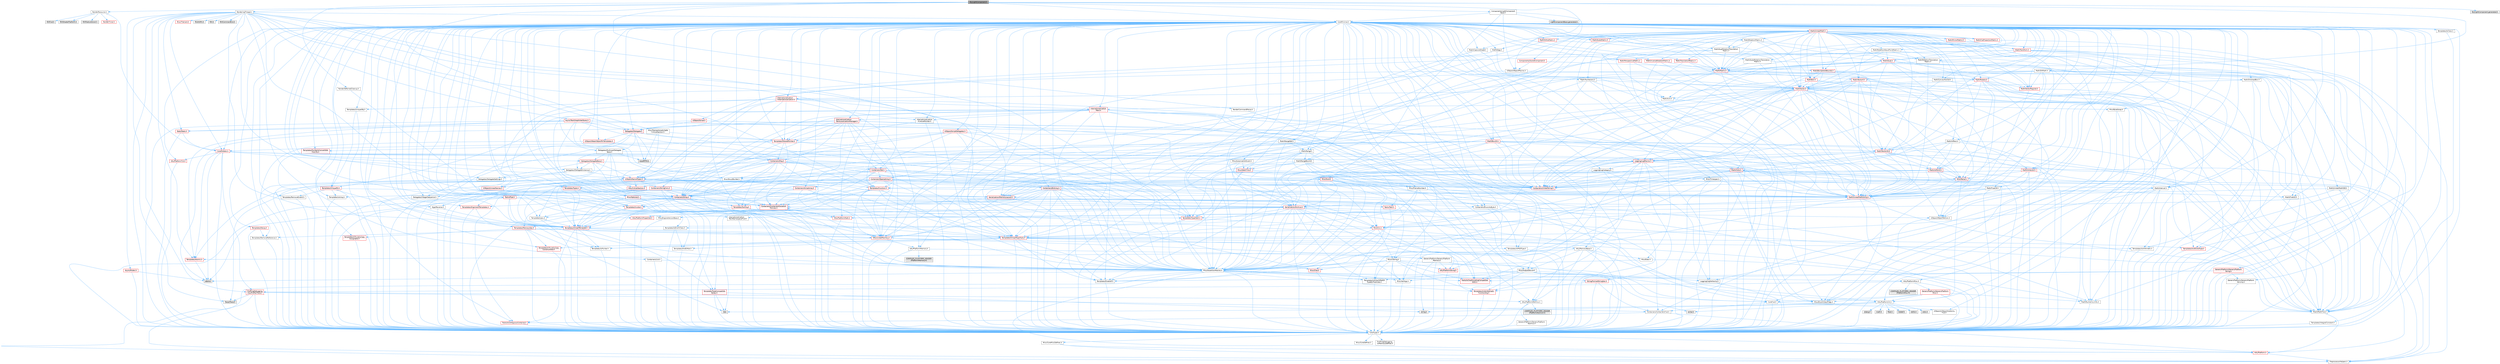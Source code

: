 digraph "SkyLightComponent.h"
{
 // INTERACTIVE_SVG=YES
 // LATEX_PDF_SIZE
  bgcolor="transparent";
  edge [fontname=Helvetica,fontsize=10,labelfontname=Helvetica,labelfontsize=10];
  node [fontname=Helvetica,fontsize=10,shape=box,height=0.2,width=0.4];
  Node1 [id="Node000001",label="SkyLightComponent.h",height=0.2,width=0.4,color="gray40", fillcolor="grey60", style="filled", fontcolor="black",tooltip=" "];
  Node1 -> Node2 [id="edge1_Node000001_Node000002",color="steelblue1",style="solid",tooltip=" "];
  Node2 [id="Node000002",label="CoreMinimal.h",height=0.2,width=0.4,color="grey40", fillcolor="white", style="filled",URL="$d7/d67/CoreMinimal_8h.html",tooltip=" "];
  Node2 -> Node3 [id="edge2_Node000002_Node000003",color="steelblue1",style="solid",tooltip=" "];
  Node3 [id="Node000003",label="CoreTypes.h",height=0.2,width=0.4,color="grey40", fillcolor="white", style="filled",URL="$dc/dec/CoreTypes_8h.html",tooltip=" "];
  Node3 -> Node4 [id="edge3_Node000003_Node000004",color="steelblue1",style="solid",tooltip=" "];
  Node4 [id="Node000004",label="HAL/Platform.h",height=0.2,width=0.4,color="red", fillcolor="#FFF0F0", style="filled",URL="$d9/dd0/Platform_8h.html",tooltip=" "];
  Node4 -> Node8 [id="edge4_Node000004_Node000008",color="steelblue1",style="solid",tooltip=" "];
  Node8 [id="Node000008",label="PreprocessorHelpers.h",height=0.2,width=0.4,color="grey40", fillcolor="white", style="filled",URL="$db/ddb/PreprocessorHelpers_8h.html",tooltip=" "];
  Node3 -> Node14 [id="edge5_Node000003_Node000014",color="steelblue1",style="solid",tooltip=" "];
  Node14 [id="Node000014",label="ProfilingDebugging\l/UMemoryDefines.h",height=0.2,width=0.4,color="grey40", fillcolor="white", style="filled",URL="$d2/da2/UMemoryDefines_8h.html",tooltip=" "];
  Node3 -> Node15 [id="edge6_Node000003_Node000015",color="steelblue1",style="solid",tooltip=" "];
  Node15 [id="Node000015",label="Misc/CoreMiscDefines.h",height=0.2,width=0.4,color="grey40", fillcolor="white", style="filled",URL="$da/d38/CoreMiscDefines_8h.html",tooltip=" "];
  Node15 -> Node4 [id="edge7_Node000015_Node000004",color="steelblue1",style="solid",tooltip=" "];
  Node15 -> Node8 [id="edge8_Node000015_Node000008",color="steelblue1",style="solid",tooltip=" "];
  Node3 -> Node16 [id="edge9_Node000003_Node000016",color="steelblue1",style="solid",tooltip=" "];
  Node16 [id="Node000016",label="Misc/CoreDefines.h",height=0.2,width=0.4,color="grey40", fillcolor="white", style="filled",URL="$d3/dd2/CoreDefines_8h.html",tooltip=" "];
  Node2 -> Node17 [id="edge10_Node000002_Node000017",color="steelblue1",style="solid",tooltip=" "];
  Node17 [id="Node000017",label="CoreFwd.h",height=0.2,width=0.4,color="grey40", fillcolor="white", style="filled",URL="$d1/d1e/CoreFwd_8h.html",tooltip=" "];
  Node17 -> Node3 [id="edge11_Node000017_Node000003",color="steelblue1",style="solid",tooltip=" "];
  Node17 -> Node18 [id="edge12_Node000017_Node000018",color="steelblue1",style="solid",tooltip=" "];
  Node18 [id="Node000018",label="Containers/ContainersFwd.h",height=0.2,width=0.4,color="grey40", fillcolor="white", style="filled",URL="$d4/d0a/ContainersFwd_8h.html",tooltip=" "];
  Node18 -> Node4 [id="edge13_Node000018_Node000004",color="steelblue1",style="solid",tooltip=" "];
  Node18 -> Node3 [id="edge14_Node000018_Node000003",color="steelblue1",style="solid",tooltip=" "];
  Node18 -> Node19 [id="edge15_Node000018_Node000019",color="steelblue1",style="solid",tooltip=" "];
  Node19 [id="Node000019",label="Traits/IsContiguousContainer.h",height=0.2,width=0.4,color="red", fillcolor="#FFF0F0", style="filled",URL="$d5/d3c/IsContiguousContainer_8h.html",tooltip=" "];
  Node19 -> Node3 [id="edge16_Node000019_Node000003",color="steelblue1",style="solid",tooltip=" "];
  Node17 -> Node22 [id="edge17_Node000017_Node000022",color="steelblue1",style="solid",tooltip=" "];
  Node22 [id="Node000022",label="Math/MathFwd.h",height=0.2,width=0.4,color="grey40", fillcolor="white", style="filled",URL="$d2/d10/MathFwd_8h.html",tooltip=" "];
  Node22 -> Node4 [id="edge18_Node000022_Node000004",color="steelblue1",style="solid",tooltip=" "];
  Node17 -> Node23 [id="edge19_Node000017_Node000023",color="steelblue1",style="solid",tooltip=" "];
  Node23 [id="Node000023",label="UObject/UObjectHierarchy\lFwd.h",height=0.2,width=0.4,color="grey40", fillcolor="white", style="filled",URL="$d3/d13/UObjectHierarchyFwd_8h.html",tooltip=" "];
  Node2 -> Node23 [id="edge20_Node000002_Node000023",color="steelblue1",style="solid",tooltip=" "];
  Node2 -> Node18 [id="edge21_Node000002_Node000018",color="steelblue1",style="solid",tooltip=" "];
  Node2 -> Node24 [id="edge22_Node000002_Node000024",color="steelblue1",style="solid",tooltip=" "];
  Node24 [id="Node000024",label="Misc/VarArgs.h",height=0.2,width=0.4,color="grey40", fillcolor="white", style="filled",URL="$d5/d6f/VarArgs_8h.html",tooltip=" "];
  Node24 -> Node3 [id="edge23_Node000024_Node000003",color="steelblue1",style="solid",tooltip=" "];
  Node2 -> Node25 [id="edge24_Node000002_Node000025",color="steelblue1",style="solid",tooltip=" "];
  Node25 [id="Node000025",label="Logging/LogVerbosity.h",height=0.2,width=0.4,color="grey40", fillcolor="white", style="filled",URL="$d2/d8f/LogVerbosity_8h.html",tooltip=" "];
  Node25 -> Node3 [id="edge25_Node000025_Node000003",color="steelblue1",style="solid",tooltip=" "];
  Node2 -> Node26 [id="edge26_Node000002_Node000026",color="steelblue1",style="solid",tooltip=" "];
  Node26 [id="Node000026",label="Misc/OutputDevice.h",height=0.2,width=0.4,color="grey40", fillcolor="white", style="filled",URL="$d7/d32/OutputDevice_8h.html",tooltip=" "];
  Node26 -> Node17 [id="edge27_Node000026_Node000017",color="steelblue1",style="solid",tooltip=" "];
  Node26 -> Node3 [id="edge28_Node000026_Node000003",color="steelblue1",style="solid",tooltip=" "];
  Node26 -> Node25 [id="edge29_Node000026_Node000025",color="steelblue1",style="solid",tooltip=" "];
  Node26 -> Node24 [id="edge30_Node000026_Node000024",color="steelblue1",style="solid",tooltip=" "];
  Node26 -> Node27 [id="edge31_Node000026_Node000027",color="steelblue1",style="solid",tooltip=" "];
  Node27 [id="Node000027",label="Templates/IsArrayOrRefOf\lTypeByPredicate.h",height=0.2,width=0.4,color="grey40", fillcolor="white", style="filled",URL="$d6/da1/IsArrayOrRefOfTypeByPredicate_8h.html",tooltip=" "];
  Node27 -> Node3 [id="edge32_Node000027_Node000003",color="steelblue1",style="solid",tooltip=" "];
  Node26 -> Node28 [id="edge33_Node000026_Node000028",color="steelblue1",style="solid",tooltip=" "];
  Node28 [id="Node000028",label="Templates/IsValidVariadic\lFunctionArg.h",height=0.2,width=0.4,color="red", fillcolor="#FFF0F0", style="filled",URL="$d0/dc8/IsValidVariadicFunctionArg_8h.html",tooltip=" "];
  Node28 -> Node3 [id="edge34_Node000028_Node000003",color="steelblue1",style="solid",tooltip=" "];
  Node26 -> Node30 [id="edge35_Node000026_Node000030",color="steelblue1",style="solid",tooltip=" "];
  Node30 [id="Node000030",label="Traits/IsCharEncodingCompatible\lWith.h",height=0.2,width=0.4,color="red", fillcolor="#FFF0F0", style="filled",URL="$df/dd1/IsCharEncodingCompatibleWith_8h.html",tooltip=" "];
  Node2 -> Node32 [id="edge36_Node000002_Node000032",color="steelblue1",style="solid",tooltip=" "];
  Node32 [id="Node000032",label="HAL/PlatformCrt.h",height=0.2,width=0.4,color="grey40", fillcolor="white", style="filled",URL="$d8/d75/PlatformCrt_8h.html",tooltip=" "];
  Node32 -> Node33 [id="edge37_Node000032_Node000033",color="steelblue1",style="solid",tooltip=" "];
  Node33 [id="Node000033",label="new",height=0.2,width=0.4,color="grey60", fillcolor="#E0E0E0", style="filled",tooltip=" "];
  Node32 -> Node34 [id="edge38_Node000032_Node000034",color="steelblue1",style="solid",tooltip=" "];
  Node34 [id="Node000034",label="wchar.h",height=0.2,width=0.4,color="grey60", fillcolor="#E0E0E0", style="filled",tooltip=" "];
  Node32 -> Node35 [id="edge39_Node000032_Node000035",color="steelblue1",style="solid",tooltip=" "];
  Node35 [id="Node000035",label="stddef.h",height=0.2,width=0.4,color="grey60", fillcolor="#E0E0E0", style="filled",tooltip=" "];
  Node32 -> Node36 [id="edge40_Node000032_Node000036",color="steelblue1",style="solid",tooltip=" "];
  Node36 [id="Node000036",label="stdlib.h",height=0.2,width=0.4,color="grey60", fillcolor="#E0E0E0", style="filled",tooltip=" "];
  Node32 -> Node37 [id="edge41_Node000032_Node000037",color="steelblue1",style="solid",tooltip=" "];
  Node37 [id="Node000037",label="stdio.h",height=0.2,width=0.4,color="grey60", fillcolor="#E0E0E0", style="filled",tooltip=" "];
  Node32 -> Node38 [id="edge42_Node000032_Node000038",color="steelblue1",style="solid",tooltip=" "];
  Node38 [id="Node000038",label="stdarg.h",height=0.2,width=0.4,color="grey60", fillcolor="#E0E0E0", style="filled",tooltip=" "];
  Node32 -> Node39 [id="edge43_Node000032_Node000039",color="steelblue1",style="solid",tooltip=" "];
  Node39 [id="Node000039",label="math.h",height=0.2,width=0.4,color="grey60", fillcolor="#E0E0E0", style="filled",tooltip=" "];
  Node32 -> Node40 [id="edge44_Node000032_Node000040",color="steelblue1",style="solid",tooltip=" "];
  Node40 [id="Node000040",label="float.h",height=0.2,width=0.4,color="grey60", fillcolor="#E0E0E0", style="filled",tooltip=" "];
  Node32 -> Node41 [id="edge45_Node000032_Node000041",color="steelblue1",style="solid",tooltip=" "];
  Node41 [id="Node000041",label="string.h",height=0.2,width=0.4,color="grey60", fillcolor="#E0E0E0", style="filled",tooltip=" "];
  Node2 -> Node42 [id="edge46_Node000002_Node000042",color="steelblue1",style="solid",tooltip=" "];
  Node42 [id="Node000042",label="HAL/PlatformMisc.h",height=0.2,width=0.4,color="grey40", fillcolor="white", style="filled",URL="$d0/df5/PlatformMisc_8h.html",tooltip=" "];
  Node42 -> Node3 [id="edge47_Node000042_Node000003",color="steelblue1",style="solid",tooltip=" "];
  Node42 -> Node43 [id="edge48_Node000042_Node000043",color="steelblue1",style="solid",tooltip=" "];
  Node43 [id="Node000043",label="GenericPlatform/GenericPlatform\lMisc.h",height=0.2,width=0.4,color="red", fillcolor="#FFF0F0", style="filled",URL="$db/d9a/GenericPlatformMisc_8h.html",tooltip=" "];
  Node43 -> Node17 [id="edge49_Node000043_Node000017",color="steelblue1",style="solid",tooltip=" "];
  Node43 -> Node3 [id="edge50_Node000043_Node000003",color="steelblue1",style="solid",tooltip=" "];
  Node43 -> Node32 [id="edge51_Node000043_Node000032",color="steelblue1",style="solid",tooltip=" "];
  Node43 -> Node47 [id="edge52_Node000043_Node000047",color="steelblue1",style="solid",tooltip=" "];
  Node47 [id="Node000047",label="Math/NumericLimits.h",height=0.2,width=0.4,color="grey40", fillcolor="white", style="filled",URL="$df/d1b/NumericLimits_8h.html",tooltip=" "];
  Node47 -> Node3 [id="edge53_Node000047_Node000003",color="steelblue1",style="solid",tooltip=" "];
  Node43 -> Node49 [id="edge54_Node000043_Node000049",color="steelblue1",style="solid",tooltip=" "];
  Node49 [id="Node000049",label="Misc/EnumClassFlags.h",height=0.2,width=0.4,color="grey40", fillcolor="white", style="filled",URL="$d8/de7/EnumClassFlags_8h.html",tooltip=" "];
  Node42 -> Node52 [id="edge55_Node000042_Node000052",color="steelblue1",style="solid",tooltip=" "];
  Node52 [id="Node000052",label="COMPILED_PLATFORM_HEADER\l(PlatformMisc.h)",height=0.2,width=0.4,color="grey60", fillcolor="#E0E0E0", style="filled",tooltip=" "];
  Node42 -> Node53 [id="edge56_Node000042_Node000053",color="steelblue1",style="solid",tooltip=" "];
  Node53 [id="Node000053",label="ProfilingDebugging\l/CpuProfilerTrace.h",height=0.2,width=0.4,color="red", fillcolor="#FFF0F0", style="filled",URL="$da/dcb/CpuProfilerTrace_8h.html",tooltip=" "];
  Node53 -> Node3 [id="edge57_Node000053_Node000003",color="steelblue1",style="solid",tooltip=" "];
  Node53 -> Node18 [id="edge58_Node000053_Node000018",color="steelblue1",style="solid",tooltip=" "];
  Node53 -> Node54 [id="edge59_Node000053_Node000054",color="steelblue1",style="solid",tooltip=" "];
  Node54 [id="Node000054",label="HAL/PlatformAtomics.h",height=0.2,width=0.4,color="grey40", fillcolor="white", style="filled",URL="$d3/d36/PlatformAtomics_8h.html",tooltip=" "];
  Node54 -> Node3 [id="edge60_Node000054_Node000003",color="steelblue1",style="solid",tooltip=" "];
  Node54 -> Node55 [id="edge61_Node000054_Node000055",color="steelblue1",style="solid",tooltip=" "];
  Node55 [id="Node000055",label="GenericPlatform/GenericPlatform\lAtomics.h",height=0.2,width=0.4,color="grey40", fillcolor="white", style="filled",URL="$da/d72/GenericPlatformAtomics_8h.html",tooltip=" "];
  Node55 -> Node3 [id="edge62_Node000055_Node000003",color="steelblue1",style="solid",tooltip=" "];
  Node54 -> Node56 [id="edge63_Node000054_Node000056",color="steelblue1",style="solid",tooltip=" "];
  Node56 [id="Node000056",label="COMPILED_PLATFORM_HEADER\l(PlatformAtomics.h)",height=0.2,width=0.4,color="grey60", fillcolor="#E0E0E0", style="filled",tooltip=" "];
  Node53 -> Node8 [id="edge64_Node000053_Node000008",color="steelblue1",style="solid",tooltip=" "];
  Node53 -> Node60 [id="edge65_Node000053_Node000060",color="steelblue1",style="solid",tooltip=" "];
  Node60 [id="Node000060",label="Trace/Trace.h",height=0.2,width=0.4,color="grey60", fillcolor="#E0E0E0", style="filled",tooltip=" "];
  Node2 -> Node61 [id="edge66_Node000002_Node000061",color="steelblue1",style="solid",tooltip=" "];
  Node61 [id="Node000061",label="Misc/AssertionMacros.h",height=0.2,width=0.4,color="grey40", fillcolor="white", style="filled",URL="$d0/dfa/AssertionMacros_8h.html",tooltip=" "];
  Node61 -> Node3 [id="edge67_Node000061_Node000003",color="steelblue1",style="solid",tooltip=" "];
  Node61 -> Node4 [id="edge68_Node000061_Node000004",color="steelblue1",style="solid",tooltip=" "];
  Node61 -> Node42 [id="edge69_Node000061_Node000042",color="steelblue1",style="solid",tooltip=" "];
  Node61 -> Node8 [id="edge70_Node000061_Node000008",color="steelblue1",style="solid",tooltip=" "];
  Node61 -> Node62 [id="edge71_Node000061_Node000062",color="steelblue1",style="solid",tooltip=" "];
  Node62 [id="Node000062",label="Templates/EnableIf.h",height=0.2,width=0.4,color="grey40", fillcolor="white", style="filled",URL="$d7/d60/EnableIf_8h.html",tooltip=" "];
  Node62 -> Node3 [id="edge72_Node000062_Node000003",color="steelblue1",style="solid",tooltip=" "];
  Node61 -> Node27 [id="edge73_Node000061_Node000027",color="steelblue1",style="solid",tooltip=" "];
  Node61 -> Node28 [id="edge74_Node000061_Node000028",color="steelblue1",style="solid",tooltip=" "];
  Node61 -> Node30 [id="edge75_Node000061_Node000030",color="steelblue1",style="solid",tooltip=" "];
  Node61 -> Node24 [id="edge76_Node000061_Node000024",color="steelblue1",style="solid",tooltip=" "];
  Node61 -> Node63 [id="edge77_Node000061_Node000063",color="steelblue1",style="solid",tooltip=" "];
  Node63 [id="Node000063",label="String/FormatStringSan.h",height=0.2,width=0.4,color="red", fillcolor="#FFF0F0", style="filled",URL="$d3/d8b/FormatStringSan_8h.html",tooltip=" "];
  Node63 -> Node3 [id="edge78_Node000063_Node000003",color="steelblue1",style="solid",tooltip=" "];
  Node63 -> Node28 [id="edge79_Node000063_Node000028",color="steelblue1",style="solid",tooltip=" "];
  Node63 -> Node18 [id="edge80_Node000063_Node000018",color="steelblue1",style="solid",tooltip=" "];
  Node61 -> Node69 [id="edge81_Node000061_Node000069",color="steelblue1",style="solid",tooltip=" "];
  Node69 [id="Node000069",label="atomic",height=0.2,width=0.4,color="grey60", fillcolor="#E0E0E0", style="filled",tooltip=" "];
  Node2 -> Node70 [id="edge82_Node000002_Node000070",color="steelblue1",style="solid",tooltip=" "];
  Node70 [id="Node000070",label="Templates/IsPointer.h",height=0.2,width=0.4,color="grey40", fillcolor="white", style="filled",URL="$d7/d05/IsPointer_8h.html",tooltip=" "];
  Node70 -> Node3 [id="edge83_Node000070_Node000003",color="steelblue1",style="solid",tooltip=" "];
  Node2 -> Node71 [id="edge84_Node000002_Node000071",color="steelblue1",style="solid",tooltip=" "];
  Node71 [id="Node000071",label="HAL/PlatformMemory.h",height=0.2,width=0.4,color="grey40", fillcolor="white", style="filled",URL="$de/d68/PlatformMemory_8h.html",tooltip=" "];
  Node71 -> Node3 [id="edge85_Node000071_Node000003",color="steelblue1",style="solid",tooltip=" "];
  Node71 -> Node72 [id="edge86_Node000071_Node000072",color="steelblue1",style="solid",tooltip=" "];
  Node72 [id="Node000072",label="GenericPlatform/GenericPlatform\lMemory.h",height=0.2,width=0.4,color="grey40", fillcolor="white", style="filled",URL="$dd/d22/GenericPlatformMemory_8h.html",tooltip=" "];
  Node72 -> Node17 [id="edge87_Node000072_Node000017",color="steelblue1",style="solid",tooltip=" "];
  Node72 -> Node3 [id="edge88_Node000072_Node000003",color="steelblue1",style="solid",tooltip=" "];
  Node72 -> Node73 [id="edge89_Node000072_Node000073",color="steelblue1",style="solid",tooltip=" "];
  Node73 [id="Node000073",label="HAL/PlatformString.h",height=0.2,width=0.4,color="red", fillcolor="#FFF0F0", style="filled",URL="$db/db5/PlatformString_8h.html",tooltip=" "];
  Node73 -> Node3 [id="edge90_Node000073_Node000003",color="steelblue1",style="solid",tooltip=" "];
  Node72 -> Node41 [id="edge91_Node000072_Node000041",color="steelblue1",style="solid",tooltip=" "];
  Node72 -> Node34 [id="edge92_Node000072_Node000034",color="steelblue1",style="solid",tooltip=" "];
  Node71 -> Node75 [id="edge93_Node000071_Node000075",color="steelblue1",style="solid",tooltip=" "];
  Node75 [id="Node000075",label="COMPILED_PLATFORM_HEADER\l(PlatformMemory.h)",height=0.2,width=0.4,color="grey60", fillcolor="#E0E0E0", style="filled",tooltip=" "];
  Node2 -> Node54 [id="edge94_Node000002_Node000054",color="steelblue1",style="solid",tooltip=" "];
  Node2 -> Node76 [id="edge95_Node000002_Node000076",color="steelblue1",style="solid",tooltip=" "];
  Node76 [id="Node000076",label="Misc/Exec.h",height=0.2,width=0.4,color="grey40", fillcolor="white", style="filled",URL="$de/ddb/Exec_8h.html",tooltip=" "];
  Node76 -> Node3 [id="edge96_Node000076_Node000003",color="steelblue1",style="solid",tooltip=" "];
  Node76 -> Node61 [id="edge97_Node000076_Node000061",color="steelblue1",style="solid",tooltip=" "];
  Node2 -> Node77 [id="edge98_Node000002_Node000077",color="steelblue1",style="solid",tooltip=" "];
  Node77 [id="Node000077",label="HAL/MemoryBase.h",height=0.2,width=0.4,color="grey40", fillcolor="white", style="filled",URL="$d6/d9f/MemoryBase_8h.html",tooltip=" "];
  Node77 -> Node3 [id="edge99_Node000077_Node000003",color="steelblue1",style="solid",tooltip=" "];
  Node77 -> Node54 [id="edge100_Node000077_Node000054",color="steelblue1",style="solid",tooltip=" "];
  Node77 -> Node32 [id="edge101_Node000077_Node000032",color="steelblue1",style="solid",tooltip=" "];
  Node77 -> Node76 [id="edge102_Node000077_Node000076",color="steelblue1",style="solid",tooltip=" "];
  Node77 -> Node26 [id="edge103_Node000077_Node000026",color="steelblue1",style="solid",tooltip=" "];
  Node77 -> Node78 [id="edge104_Node000077_Node000078",color="steelblue1",style="solid",tooltip=" "];
  Node78 [id="Node000078",label="Templates/Atomic.h",height=0.2,width=0.4,color="red", fillcolor="#FFF0F0", style="filled",URL="$d3/d91/Atomic_8h.html",tooltip=" "];
  Node78 -> Node69 [id="edge105_Node000078_Node000069",color="steelblue1",style="solid",tooltip=" "];
  Node2 -> Node87 [id="edge106_Node000002_Node000087",color="steelblue1",style="solid",tooltip=" "];
  Node87 [id="Node000087",label="HAL/UnrealMemory.h",height=0.2,width=0.4,color="red", fillcolor="#FFF0F0", style="filled",URL="$d9/d96/UnrealMemory_8h.html",tooltip=" "];
  Node87 -> Node3 [id="edge107_Node000087_Node000003",color="steelblue1",style="solid",tooltip=" "];
  Node87 -> Node72 [id="edge108_Node000087_Node000072",color="steelblue1",style="solid",tooltip=" "];
  Node87 -> Node77 [id="edge109_Node000087_Node000077",color="steelblue1",style="solid",tooltip=" "];
  Node87 -> Node71 [id="edge110_Node000087_Node000071",color="steelblue1",style="solid",tooltip=" "];
  Node87 -> Node70 [id="edge111_Node000087_Node000070",color="steelblue1",style="solid",tooltip=" "];
  Node2 -> Node89 [id="edge112_Node000002_Node000089",color="steelblue1",style="solid",tooltip=" "];
  Node89 [id="Node000089",label="Templates/IsArithmetic.h",height=0.2,width=0.4,color="grey40", fillcolor="white", style="filled",URL="$d2/d5d/IsArithmetic_8h.html",tooltip=" "];
  Node89 -> Node3 [id="edge113_Node000089_Node000003",color="steelblue1",style="solid",tooltip=" "];
  Node2 -> Node83 [id="edge114_Node000002_Node000083",color="steelblue1",style="solid",tooltip=" "];
  Node83 [id="Node000083",label="Templates/AndOrNot.h",height=0.2,width=0.4,color="grey40", fillcolor="white", style="filled",URL="$db/d0a/AndOrNot_8h.html",tooltip=" "];
  Node83 -> Node3 [id="edge115_Node000083_Node000003",color="steelblue1",style="solid",tooltip=" "];
  Node2 -> Node90 [id="edge116_Node000002_Node000090",color="steelblue1",style="solid",tooltip=" "];
  Node90 [id="Node000090",label="Templates/IsPODType.h",height=0.2,width=0.4,color="grey40", fillcolor="white", style="filled",URL="$d7/db1/IsPODType_8h.html",tooltip=" "];
  Node90 -> Node3 [id="edge117_Node000090_Node000003",color="steelblue1",style="solid",tooltip=" "];
  Node2 -> Node91 [id="edge118_Node000002_Node000091",color="steelblue1",style="solid",tooltip=" "];
  Node91 [id="Node000091",label="Templates/IsUECoreType.h",height=0.2,width=0.4,color="red", fillcolor="#FFF0F0", style="filled",URL="$d1/db8/IsUECoreType_8h.html",tooltip=" "];
  Node91 -> Node3 [id="edge119_Node000091_Node000003",color="steelblue1",style="solid",tooltip=" "];
  Node2 -> Node84 [id="edge120_Node000002_Node000084",color="steelblue1",style="solid",tooltip=" "];
  Node84 [id="Node000084",label="Templates/IsTriviallyCopy\lConstructible.h",height=0.2,width=0.4,color="red", fillcolor="#FFF0F0", style="filled",URL="$d3/d78/IsTriviallyCopyConstructible_8h.html",tooltip=" "];
  Node84 -> Node3 [id="edge121_Node000084_Node000003",color="steelblue1",style="solid",tooltip=" "];
  Node2 -> Node92 [id="edge122_Node000002_Node000092",color="steelblue1",style="solid",tooltip=" "];
  Node92 [id="Node000092",label="Templates/UnrealTypeTraits.h",height=0.2,width=0.4,color="red", fillcolor="#FFF0F0", style="filled",URL="$d2/d2d/UnrealTypeTraits_8h.html",tooltip=" "];
  Node92 -> Node3 [id="edge123_Node000092_Node000003",color="steelblue1",style="solid",tooltip=" "];
  Node92 -> Node70 [id="edge124_Node000092_Node000070",color="steelblue1",style="solid",tooltip=" "];
  Node92 -> Node61 [id="edge125_Node000092_Node000061",color="steelblue1",style="solid",tooltip=" "];
  Node92 -> Node83 [id="edge126_Node000092_Node000083",color="steelblue1",style="solid",tooltip=" "];
  Node92 -> Node62 [id="edge127_Node000092_Node000062",color="steelblue1",style="solid",tooltip=" "];
  Node92 -> Node89 [id="edge128_Node000092_Node000089",color="steelblue1",style="solid",tooltip=" "];
  Node92 -> Node90 [id="edge129_Node000092_Node000090",color="steelblue1",style="solid",tooltip=" "];
  Node92 -> Node91 [id="edge130_Node000092_Node000091",color="steelblue1",style="solid",tooltip=" "];
  Node92 -> Node84 [id="edge131_Node000092_Node000084",color="steelblue1",style="solid",tooltip=" "];
  Node2 -> Node62 [id="edge132_Node000002_Node000062",color="steelblue1",style="solid",tooltip=" "];
  Node2 -> Node94 [id="edge133_Node000002_Node000094",color="steelblue1",style="solid",tooltip=" "];
  Node94 [id="Node000094",label="Templates/RemoveReference.h",height=0.2,width=0.4,color="grey40", fillcolor="white", style="filled",URL="$da/dbe/RemoveReference_8h.html",tooltip=" "];
  Node94 -> Node3 [id="edge134_Node000094_Node000003",color="steelblue1",style="solid",tooltip=" "];
  Node2 -> Node95 [id="edge135_Node000002_Node000095",color="steelblue1",style="solid",tooltip=" "];
  Node95 [id="Node000095",label="Templates/IntegralConstant.h",height=0.2,width=0.4,color="grey40", fillcolor="white", style="filled",URL="$db/d1b/IntegralConstant_8h.html",tooltip=" "];
  Node95 -> Node3 [id="edge136_Node000095_Node000003",color="steelblue1",style="solid",tooltip=" "];
  Node2 -> Node96 [id="edge137_Node000002_Node000096",color="steelblue1",style="solid",tooltip=" "];
  Node96 [id="Node000096",label="Templates/IsClass.h",height=0.2,width=0.4,color="grey40", fillcolor="white", style="filled",URL="$db/dcb/IsClass_8h.html",tooltip=" "];
  Node96 -> Node3 [id="edge138_Node000096_Node000003",color="steelblue1",style="solid",tooltip=" "];
  Node2 -> Node97 [id="edge139_Node000002_Node000097",color="steelblue1",style="solid",tooltip=" "];
  Node97 [id="Node000097",label="Templates/TypeCompatible\lBytes.h",height=0.2,width=0.4,color="red", fillcolor="#FFF0F0", style="filled",URL="$df/d0a/TypeCompatibleBytes_8h.html",tooltip=" "];
  Node97 -> Node3 [id="edge140_Node000097_Node000003",color="steelblue1",style="solid",tooltip=" "];
  Node97 -> Node41 [id="edge141_Node000097_Node000041",color="steelblue1",style="solid",tooltip=" "];
  Node97 -> Node33 [id="edge142_Node000097_Node000033",color="steelblue1",style="solid",tooltip=" "];
  Node2 -> Node19 [id="edge143_Node000002_Node000019",color="steelblue1",style="solid",tooltip=" "];
  Node2 -> Node98 [id="edge144_Node000002_Node000098",color="steelblue1",style="solid",tooltip=" "];
  Node98 [id="Node000098",label="Templates/UnrealTemplate.h",height=0.2,width=0.4,color="red", fillcolor="#FFF0F0", style="filled",URL="$d4/d24/UnrealTemplate_8h.html",tooltip=" "];
  Node98 -> Node3 [id="edge145_Node000098_Node000003",color="steelblue1",style="solid",tooltip=" "];
  Node98 -> Node70 [id="edge146_Node000098_Node000070",color="steelblue1",style="solid",tooltip=" "];
  Node98 -> Node87 [id="edge147_Node000098_Node000087",color="steelblue1",style="solid",tooltip=" "];
  Node98 -> Node92 [id="edge148_Node000098_Node000092",color="steelblue1",style="solid",tooltip=" "];
  Node98 -> Node94 [id="edge149_Node000098_Node000094",color="steelblue1",style="solid",tooltip=" "];
  Node98 -> Node97 [id="edge150_Node000098_Node000097",color="steelblue1",style="solid",tooltip=" "];
  Node98 -> Node19 [id="edge151_Node000098_Node000019",color="steelblue1",style="solid",tooltip=" "];
  Node2 -> Node47 [id="edge152_Node000002_Node000047",color="steelblue1",style="solid",tooltip=" "];
  Node2 -> Node102 [id="edge153_Node000002_Node000102",color="steelblue1",style="solid",tooltip=" "];
  Node102 [id="Node000102",label="HAL/PlatformMath.h",height=0.2,width=0.4,color="red", fillcolor="#FFF0F0", style="filled",URL="$dc/d53/PlatformMath_8h.html",tooltip=" "];
  Node102 -> Node3 [id="edge154_Node000102_Node000003",color="steelblue1",style="solid",tooltip=" "];
  Node2 -> Node85 [id="edge155_Node000002_Node000085",color="steelblue1",style="solid",tooltip=" "];
  Node85 [id="Node000085",label="Templates/IsTriviallyCopy\lAssignable.h",height=0.2,width=0.4,color="red", fillcolor="#FFF0F0", style="filled",URL="$d2/df2/IsTriviallyCopyAssignable_8h.html",tooltip=" "];
  Node85 -> Node3 [id="edge156_Node000085_Node000003",color="steelblue1",style="solid",tooltip=" "];
  Node2 -> Node110 [id="edge157_Node000002_Node000110",color="steelblue1",style="solid",tooltip=" "];
  Node110 [id="Node000110",label="Templates/MemoryOps.h",height=0.2,width=0.4,color="red", fillcolor="#FFF0F0", style="filled",URL="$db/dea/MemoryOps_8h.html",tooltip=" "];
  Node110 -> Node3 [id="edge158_Node000110_Node000003",color="steelblue1",style="solid",tooltip=" "];
  Node110 -> Node87 [id="edge159_Node000110_Node000087",color="steelblue1",style="solid",tooltip=" "];
  Node110 -> Node85 [id="edge160_Node000110_Node000085",color="steelblue1",style="solid",tooltip=" "];
  Node110 -> Node84 [id="edge161_Node000110_Node000084",color="steelblue1",style="solid",tooltip=" "];
  Node110 -> Node92 [id="edge162_Node000110_Node000092",color="steelblue1",style="solid",tooltip=" "];
  Node110 -> Node33 [id="edge163_Node000110_Node000033",color="steelblue1",style="solid",tooltip=" "];
  Node2 -> Node111 [id="edge164_Node000002_Node000111",color="steelblue1",style="solid",tooltip=" "];
  Node111 [id="Node000111",label="Containers/ContainerAllocation\lPolicies.h",height=0.2,width=0.4,color="red", fillcolor="#FFF0F0", style="filled",URL="$d7/dff/ContainerAllocationPolicies_8h.html",tooltip=" "];
  Node111 -> Node3 [id="edge165_Node000111_Node000003",color="steelblue1",style="solid",tooltip=" "];
  Node111 -> Node111 [id="edge166_Node000111_Node000111",color="steelblue1",style="solid",tooltip=" "];
  Node111 -> Node102 [id="edge167_Node000111_Node000102",color="steelblue1",style="solid",tooltip=" "];
  Node111 -> Node87 [id="edge168_Node000111_Node000087",color="steelblue1",style="solid",tooltip=" "];
  Node111 -> Node47 [id="edge169_Node000111_Node000047",color="steelblue1",style="solid",tooltip=" "];
  Node111 -> Node61 [id="edge170_Node000111_Node000061",color="steelblue1",style="solid",tooltip=" "];
  Node111 -> Node110 [id="edge171_Node000111_Node000110",color="steelblue1",style="solid",tooltip=" "];
  Node111 -> Node97 [id="edge172_Node000111_Node000097",color="steelblue1",style="solid",tooltip=" "];
  Node2 -> Node114 [id="edge173_Node000002_Node000114",color="steelblue1",style="solid",tooltip=" "];
  Node114 [id="Node000114",label="Templates/IsEnumClass.h",height=0.2,width=0.4,color="grey40", fillcolor="white", style="filled",URL="$d7/d15/IsEnumClass_8h.html",tooltip=" "];
  Node114 -> Node3 [id="edge174_Node000114_Node000003",color="steelblue1",style="solid",tooltip=" "];
  Node114 -> Node83 [id="edge175_Node000114_Node000083",color="steelblue1",style="solid",tooltip=" "];
  Node2 -> Node115 [id="edge176_Node000002_Node000115",color="steelblue1",style="solid",tooltip=" "];
  Node115 [id="Node000115",label="HAL/PlatformProperties.h",height=0.2,width=0.4,color="red", fillcolor="#FFF0F0", style="filled",URL="$d9/db0/PlatformProperties_8h.html",tooltip=" "];
  Node115 -> Node3 [id="edge177_Node000115_Node000003",color="steelblue1",style="solid",tooltip=" "];
  Node2 -> Node118 [id="edge178_Node000002_Node000118",color="steelblue1",style="solid",tooltip=" "];
  Node118 [id="Node000118",label="Misc/EngineVersionBase.h",height=0.2,width=0.4,color="grey40", fillcolor="white", style="filled",URL="$d5/d2b/EngineVersionBase_8h.html",tooltip=" "];
  Node118 -> Node3 [id="edge179_Node000118_Node000003",color="steelblue1",style="solid",tooltip=" "];
  Node2 -> Node119 [id="edge180_Node000002_Node000119",color="steelblue1",style="solid",tooltip=" "];
  Node119 [id="Node000119",label="Internationalization\l/TextNamespaceFwd.h",height=0.2,width=0.4,color="grey40", fillcolor="white", style="filled",URL="$d8/d97/TextNamespaceFwd_8h.html",tooltip=" "];
  Node119 -> Node3 [id="edge181_Node000119_Node000003",color="steelblue1",style="solid",tooltip=" "];
  Node2 -> Node120 [id="edge182_Node000002_Node000120",color="steelblue1",style="solid",tooltip=" "];
  Node120 [id="Node000120",label="Serialization/Archive.h",height=0.2,width=0.4,color="red", fillcolor="#FFF0F0", style="filled",URL="$d7/d3b/Archive_8h.html",tooltip=" "];
  Node120 -> Node17 [id="edge183_Node000120_Node000017",color="steelblue1",style="solid",tooltip=" "];
  Node120 -> Node3 [id="edge184_Node000120_Node000003",color="steelblue1",style="solid",tooltip=" "];
  Node120 -> Node115 [id="edge185_Node000120_Node000115",color="steelblue1",style="solid",tooltip=" "];
  Node120 -> Node119 [id="edge186_Node000120_Node000119",color="steelblue1",style="solid",tooltip=" "];
  Node120 -> Node22 [id="edge187_Node000120_Node000022",color="steelblue1",style="solid",tooltip=" "];
  Node120 -> Node61 [id="edge188_Node000120_Node000061",color="steelblue1",style="solid",tooltip=" "];
  Node120 -> Node118 [id="edge189_Node000120_Node000118",color="steelblue1",style="solid",tooltip=" "];
  Node120 -> Node24 [id="edge190_Node000120_Node000024",color="steelblue1",style="solid",tooltip=" "];
  Node120 -> Node62 [id="edge191_Node000120_Node000062",color="steelblue1",style="solid",tooltip=" "];
  Node120 -> Node27 [id="edge192_Node000120_Node000027",color="steelblue1",style="solid",tooltip=" "];
  Node120 -> Node114 [id="edge193_Node000120_Node000114",color="steelblue1",style="solid",tooltip=" "];
  Node120 -> Node28 [id="edge194_Node000120_Node000028",color="steelblue1",style="solid",tooltip=" "];
  Node120 -> Node98 [id="edge195_Node000120_Node000098",color="steelblue1",style="solid",tooltip=" "];
  Node120 -> Node30 [id="edge196_Node000120_Node000030",color="steelblue1",style="solid",tooltip=" "];
  Node120 -> Node123 [id="edge197_Node000120_Node000123",color="steelblue1",style="solid",tooltip=" "];
  Node123 [id="Node000123",label="UObject/ObjectVersion.h",height=0.2,width=0.4,color="grey40", fillcolor="white", style="filled",URL="$da/d63/ObjectVersion_8h.html",tooltip=" "];
  Node123 -> Node3 [id="edge198_Node000123_Node000003",color="steelblue1",style="solid",tooltip=" "];
  Node2 -> Node124 [id="edge199_Node000002_Node000124",color="steelblue1",style="solid",tooltip=" "];
  Node124 [id="Node000124",label="Templates/Less.h",height=0.2,width=0.4,color="grey40", fillcolor="white", style="filled",URL="$de/dc8/Less_8h.html",tooltip=" "];
  Node124 -> Node3 [id="edge200_Node000124_Node000003",color="steelblue1",style="solid",tooltip=" "];
  Node124 -> Node98 [id="edge201_Node000124_Node000098",color="steelblue1",style="solid",tooltip=" "];
  Node2 -> Node125 [id="edge202_Node000002_Node000125",color="steelblue1",style="solid",tooltip=" "];
  Node125 [id="Node000125",label="Templates/Sorting.h",height=0.2,width=0.4,color="red", fillcolor="#FFF0F0", style="filled",URL="$d3/d9e/Sorting_8h.html",tooltip=" "];
  Node125 -> Node3 [id="edge203_Node000125_Node000003",color="steelblue1",style="solid",tooltip=" "];
  Node125 -> Node102 [id="edge204_Node000125_Node000102",color="steelblue1",style="solid",tooltip=" "];
  Node125 -> Node124 [id="edge205_Node000125_Node000124",color="steelblue1",style="solid",tooltip=" "];
  Node2 -> Node136 [id="edge206_Node000002_Node000136",color="steelblue1",style="solid",tooltip=" "];
  Node136 [id="Node000136",label="Misc/Char.h",height=0.2,width=0.4,color="red", fillcolor="#FFF0F0", style="filled",URL="$d0/d58/Char_8h.html",tooltip=" "];
  Node136 -> Node3 [id="edge207_Node000136_Node000003",color="steelblue1",style="solid",tooltip=" "];
  Node2 -> Node139 [id="edge208_Node000002_Node000139",color="steelblue1",style="solid",tooltip=" "];
  Node139 [id="Node000139",label="GenericPlatform/GenericPlatform\lStricmp.h",height=0.2,width=0.4,color="grey40", fillcolor="white", style="filled",URL="$d2/d86/GenericPlatformStricmp_8h.html",tooltip=" "];
  Node139 -> Node3 [id="edge209_Node000139_Node000003",color="steelblue1",style="solid",tooltip=" "];
  Node2 -> Node140 [id="edge210_Node000002_Node000140",color="steelblue1",style="solid",tooltip=" "];
  Node140 [id="Node000140",label="GenericPlatform/GenericPlatform\lString.h",height=0.2,width=0.4,color="red", fillcolor="#FFF0F0", style="filled",URL="$dd/d20/GenericPlatformString_8h.html",tooltip=" "];
  Node140 -> Node3 [id="edge211_Node000140_Node000003",color="steelblue1",style="solid",tooltip=" "];
  Node140 -> Node139 [id="edge212_Node000140_Node000139",color="steelblue1",style="solid",tooltip=" "];
  Node140 -> Node62 [id="edge213_Node000140_Node000062",color="steelblue1",style="solid",tooltip=" "];
  Node140 -> Node30 [id="edge214_Node000140_Node000030",color="steelblue1",style="solid",tooltip=" "];
  Node2 -> Node73 [id="edge215_Node000002_Node000073",color="steelblue1",style="solid",tooltip=" "];
  Node2 -> Node143 [id="edge216_Node000002_Node000143",color="steelblue1",style="solid",tooltip=" "];
  Node143 [id="Node000143",label="Misc/CString.h",height=0.2,width=0.4,color="grey40", fillcolor="white", style="filled",URL="$d2/d49/CString_8h.html",tooltip=" "];
  Node143 -> Node3 [id="edge217_Node000143_Node000003",color="steelblue1",style="solid",tooltip=" "];
  Node143 -> Node32 [id="edge218_Node000143_Node000032",color="steelblue1",style="solid",tooltip=" "];
  Node143 -> Node73 [id="edge219_Node000143_Node000073",color="steelblue1",style="solid",tooltip=" "];
  Node143 -> Node61 [id="edge220_Node000143_Node000061",color="steelblue1",style="solid",tooltip=" "];
  Node143 -> Node136 [id="edge221_Node000143_Node000136",color="steelblue1",style="solid",tooltip=" "];
  Node143 -> Node24 [id="edge222_Node000143_Node000024",color="steelblue1",style="solid",tooltip=" "];
  Node143 -> Node27 [id="edge223_Node000143_Node000027",color="steelblue1",style="solid",tooltip=" "];
  Node143 -> Node28 [id="edge224_Node000143_Node000028",color="steelblue1",style="solid",tooltip=" "];
  Node143 -> Node30 [id="edge225_Node000143_Node000030",color="steelblue1",style="solid",tooltip=" "];
  Node2 -> Node144 [id="edge226_Node000002_Node000144",color="steelblue1",style="solid",tooltip=" "];
  Node144 [id="Node000144",label="Misc/Crc.h",height=0.2,width=0.4,color="red", fillcolor="#FFF0F0", style="filled",URL="$d4/dd2/Crc_8h.html",tooltip=" "];
  Node144 -> Node3 [id="edge227_Node000144_Node000003",color="steelblue1",style="solid",tooltip=" "];
  Node144 -> Node73 [id="edge228_Node000144_Node000073",color="steelblue1",style="solid",tooltip=" "];
  Node144 -> Node61 [id="edge229_Node000144_Node000061",color="steelblue1",style="solid",tooltip=" "];
  Node144 -> Node143 [id="edge230_Node000144_Node000143",color="steelblue1",style="solid",tooltip=" "];
  Node144 -> Node136 [id="edge231_Node000144_Node000136",color="steelblue1",style="solid",tooltip=" "];
  Node144 -> Node92 [id="edge232_Node000144_Node000092",color="steelblue1",style="solid",tooltip=" "];
  Node2 -> Node135 [id="edge233_Node000002_Node000135",color="steelblue1",style="solid",tooltip=" "];
  Node135 [id="Node000135",label="Math/UnrealMathUtility.h",height=0.2,width=0.4,color="red", fillcolor="#FFF0F0", style="filled",URL="$db/db8/UnrealMathUtility_8h.html",tooltip=" "];
  Node135 -> Node3 [id="edge234_Node000135_Node000003",color="steelblue1",style="solid",tooltip=" "];
  Node135 -> Node61 [id="edge235_Node000135_Node000061",color="steelblue1",style="solid",tooltip=" "];
  Node135 -> Node102 [id="edge236_Node000135_Node000102",color="steelblue1",style="solid",tooltip=" "];
  Node135 -> Node22 [id="edge237_Node000135_Node000022",color="steelblue1",style="solid",tooltip=" "];
  Node2 -> Node145 [id="edge238_Node000002_Node000145",color="steelblue1",style="solid",tooltip=" "];
  Node145 [id="Node000145",label="Containers/UnrealString.h",height=0.2,width=0.4,color="red", fillcolor="#FFF0F0", style="filled",URL="$d5/dba/UnrealString_8h.html",tooltip=" "];
  Node2 -> Node149 [id="edge239_Node000002_Node000149",color="steelblue1",style="solid",tooltip=" "];
  Node149 [id="Node000149",label="Containers/Array.h",height=0.2,width=0.4,color="red", fillcolor="#FFF0F0", style="filled",URL="$df/dd0/Array_8h.html",tooltip=" "];
  Node149 -> Node3 [id="edge240_Node000149_Node000003",color="steelblue1",style="solid",tooltip=" "];
  Node149 -> Node61 [id="edge241_Node000149_Node000061",color="steelblue1",style="solid",tooltip=" "];
  Node149 -> Node87 [id="edge242_Node000149_Node000087",color="steelblue1",style="solid",tooltip=" "];
  Node149 -> Node92 [id="edge243_Node000149_Node000092",color="steelblue1",style="solid",tooltip=" "];
  Node149 -> Node98 [id="edge244_Node000149_Node000098",color="steelblue1",style="solid",tooltip=" "];
  Node149 -> Node111 [id="edge245_Node000149_Node000111",color="steelblue1",style="solid",tooltip=" "];
  Node149 -> Node120 [id="edge246_Node000149_Node000120",color="steelblue1",style="solid",tooltip=" "];
  Node149 -> Node128 [id="edge247_Node000149_Node000128",color="steelblue1",style="solid",tooltip=" "];
  Node128 [id="Node000128",label="Templates/Invoke.h",height=0.2,width=0.4,color="red", fillcolor="#FFF0F0", style="filled",URL="$d7/deb/Invoke_8h.html",tooltip=" "];
  Node128 -> Node3 [id="edge248_Node000128_Node000003",color="steelblue1",style="solid",tooltip=" "];
  Node128 -> Node98 [id="edge249_Node000128_Node000098",color="steelblue1",style="solid",tooltip=" "];
  Node149 -> Node124 [id="edge250_Node000149_Node000124",color="steelblue1",style="solid",tooltip=" "];
  Node149 -> Node125 [id="edge251_Node000149_Node000125",color="steelblue1",style="solid",tooltip=" "];
  Node149 -> Node172 [id="edge252_Node000149_Node000172",color="steelblue1",style="solid",tooltip=" "];
  Node172 [id="Node000172",label="Templates/AlignmentTemplates.h",height=0.2,width=0.4,color="red", fillcolor="#FFF0F0", style="filled",URL="$dd/d32/AlignmentTemplates_8h.html",tooltip=" "];
  Node172 -> Node3 [id="edge253_Node000172_Node000003",color="steelblue1",style="solid",tooltip=" "];
  Node172 -> Node70 [id="edge254_Node000172_Node000070",color="steelblue1",style="solid",tooltip=" "];
  Node2 -> Node173 [id="edge255_Node000002_Node000173",color="steelblue1",style="solid",tooltip=" "];
  Node173 [id="Node000173",label="Misc/FrameNumber.h",height=0.2,width=0.4,color="grey40", fillcolor="white", style="filled",URL="$dd/dbd/FrameNumber_8h.html",tooltip=" "];
  Node173 -> Node3 [id="edge256_Node000173_Node000003",color="steelblue1",style="solid",tooltip=" "];
  Node173 -> Node47 [id="edge257_Node000173_Node000047",color="steelblue1",style="solid",tooltip=" "];
  Node173 -> Node135 [id="edge258_Node000173_Node000135",color="steelblue1",style="solid",tooltip=" "];
  Node173 -> Node62 [id="edge259_Node000173_Node000062",color="steelblue1",style="solid",tooltip=" "];
  Node173 -> Node92 [id="edge260_Node000173_Node000092",color="steelblue1",style="solid",tooltip=" "];
  Node2 -> Node174 [id="edge261_Node000002_Node000174",color="steelblue1",style="solid",tooltip=" "];
  Node174 [id="Node000174",label="Misc/Timespan.h",height=0.2,width=0.4,color="grey40", fillcolor="white", style="filled",URL="$da/dd9/Timespan_8h.html",tooltip=" "];
  Node174 -> Node3 [id="edge262_Node000174_Node000003",color="steelblue1",style="solid",tooltip=" "];
  Node174 -> Node175 [id="edge263_Node000174_Node000175",color="steelblue1",style="solid",tooltip=" "];
  Node175 [id="Node000175",label="Math/Interval.h",height=0.2,width=0.4,color="grey40", fillcolor="white", style="filled",URL="$d1/d55/Interval_8h.html",tooltip=" "];
  Node175 -> Node3 [id="edge264_Node000175_Node000003",color="steelblue1",style="solid",tooltip=" "];
  Node175 -> Node89 [id="edge265_Node000175_Node000089",color="steelblue1",style="solid",tooltip=" "];
  Node175 -> Node92 [id="edge266_Node000175_Node000092",color="steelblue1",style="solid",tooltip=" "];
  Node175 -> Node47 [id="edge267_Node000175_Node000047",color="steelblue1",style="solid",tooltip=" "];
  Node175 -> Node135 [id="edge268_Node000175_Node000135",color="steelblue1",style="solid",tooltip=" "];
  Node174 -> Node135 [id="edge269_Node000174_Node000135",color="steelblue1",style="solid",tooltip=" "];
  Node174 -> Node61 [id="edge270_Node000174_Node000061",color="steelblue1",style="solid",tooltip=" "];
  Node2 -> Node176 [id="edge271_Node000002_Node000176",color="steelblue1",style="solid",tooltip=" "];
  Node176 [id="Node000176",label="Containers/StringConv.h",height=0.2,width=0.4,color="red", fillcolor="#FFF0F0", style="filled",URL="$d3/ddf/StringConv_8h.html",tooltip=" "];
  Node176 -> Node3 [id="edge272_Node000176_Node000003",color="steelblue1",style="solid",tooltip=" "];
  Node176 -> Node61 [id="edge273_Node000176_Node000061",color="steelblue1",style="solid",tooltip=" "];
  Node176 -> Node111 [id="edge274_Node000176_Node000111",color="steelblue1",style="solid",tooltip=" "];
  Node176 -> Node149 [id="edge275_Node000176_Node000149",color="steelblue1",style="solid",tooltip=" "];
  Node176 -> Node143 [id="edge276_Node000176_Node000143",color="steelblue1",style="solid",tooltip=" "];
  Node176 -> Node177 [id="edge277_Node000176_Node000177",color="steelblue1",style="solid",tooltip=" "];
  Node177 [id="Node000177",label="Templates/IsArray.h",height=0.2,width=0.4,color="grey40", fillcolor="white", style="filled",URL="$d8/d8d/IsArray_8h.html",tooltip=" "];
  Node177 -> Node3 [id="edge278_Node000177_Node000003",color="steelblue1",style="solid",tooltip=" "];
  Node176 -> Node98 [id="edge279_Node000176_Node000098",color="steelblue1",style="solid",tooltip=" "];
  Node176 -> Node92 [id="edge280_Node000176_Node000092",color="steelblue1",style="solid",tooltip=" "];
  Node176 -> Node30 [id="edge281_Node000176_Node000030",color="steelblue1",style="solid",tooltip=" "];
  Node176 -> Node19 [id="edge282_Node000176_Node000019",color="steelblue1",style="solid",tooltip=" "];
  Node2 -> Node178 [id="edge283_Node000002_Node000178",color="steelblue1",style="solid",tooltip=" "];
  Node178 [id="Node000178",label="UObject/UnrealNames.h",height=0.2,width=0.4,color="red", fillcolor="#FFF0F0", style="filled",URL="$d8/db1/UnrealNames_8h.html",tooltip=" "];
  Node178 -> Node3 [id="edge284_Node000178_Node000003",color="steelblue1",style="solid",tooltip=" "];
  Node2 -> Node180 [id="edge285_Node000002_Node000180",color="steelblue1",style="solid",tooltip=" "];
  Node180 [id="Node000180",label="UObject/NameTypes.h",height=0.2,width=0.4,color="red", fillcolor="#FFF0F0", style="filled",URL="$d6/d35/NameTypes_8h.html",tooltip=" "];
  Node180 -> Node3 [id="edge286_Node000180_Node000003",color="steelblue1",style="solid",tooltip=" "];
  Node180 -> Node61 [id="edge287_Node000180_Node000061",color="steelblue1",style="solid",tooltip=" "];
  Node180 -> Node87 [id="edge288_Node000180_Node000087",color="steelblue1",style="solid",tooltip=" "];
  Node180 -> Node92 [id="edge289_Node000180_Node000092",color="steelblue1",style="solid",tooltip=" "];
  Node180 -> Node98 [id="edge290_Node000180_Node000098",color="steelblue1",style="solid",tooltip=" "];
  Node180 -> Node145 [id="edge291_Node000180_Node000145",color="steelblue1",style="solid",tooltip=" "];
  Node180 -> Node181 [id="edge292_Node000180_Node000181",color="steelblue1",style="solid",tooltip=" "];
  Node181 [id="Node000181",label="HAL/CriticalSection.h",height=0.2,width=0.4,color="red", fillcolor="#FFF0F0", style="filled",URL="$d6/d90/CriticalSection_8h.html",tooltip=" "];
  Node180 -> Node176 [id="edge293_Node000180_Node000176",color="steelblue1",style="solid",tooltip=" "];
  Node180 -> Node178 [id="edge294_Node000180_Node000178",color="steelblue1",style="solid",tooltip=" "];
  Node180 -> Node78 [id="edge295_Node000180_Node000078",color="steelblue1",style="solid",tooltip=" "];
  Node180 -> Node157 [id="edge296_Node000180_Node000157",color="steelblue1",style="solid",tooltip=" "];
  Node157 [id="Node000157",label="Serialization/MemoryLayout.h",height=0.2,width=0.4,color="red", fillcolor="#FFF0F0", style="filled",URL="$d7/d66/MemoryLayout_8h.html",tooltip=" "];
  Node157 -> Node160 [id="edge297_Node000157_Node000160",color="steelblue1",style="solid",tooltip=" "];
  Node160 [id="Node000160",label="Containers/EnumAsByte.h",height=0.2,width=0.4,color="grey40", fillcolor="white", style="filled",URL="$d6/d9a/EnumAsByte_8h.html",tooltip=" "];
  Node160 -> Node3 [id="edge298_Node000160_Node000003",color="steelblue1",style="solid",tooltip=" "];
  Node160 -> Node90 [id="edge299_Node000160_Node000090",color="steelblue1",style="solid",tooltip=" "];
  Node160 -> Node161 [id="edge300_Node000160_Node000161",color="steelblue1",style="solid",tooltip=" "];
  Node161 [id="Node000161",label="Templates/TypeHash.h",height=0.2,width=0.4,color="red", fillcolor="#FFF0F0", style="filled",URL="$d1/d62/TypeHash_8h.html",tooltip=" "];
  Node161 -> Node3 [id="edge301_Node000161_Node000003",color="steelblue1",style="solid",tooltip=" "];
  Node161 -> Node144 [id="edge302_Node000161_Node000144",color="steelblue1",style="solid",tooltip=" "];
  Node157 -> Node87 [id="edge303_Node000157_Node000087",color="steelblue1",style="solid",tooltip=" "];
  Node157 -> Node62 [id="edge304_Node000157_Node000062",color="steelblue1",style="solid",tooltip=" "];
  Node157 -> Node98 [id="edge305_Node000157_Node000098",color="steelblue1",style="solid",tooltip=" "];
  Node180 -> Node60 [id="edge306_Node000180_Node000060",color="steelblue1",style="solid",tooltip=" "];
  Node2 -> Node188 [id="edge307_Node000002_Node000188",color="steelblue1",style="solid",tooltip=" "];
  Node188 [id="Node000188",label="Misc/Parse.h",height=0.2,width=0.4,color="red", fillcolor="#FFF0F0", style="filled",URL="$dc/d71/Parse_8h.html",tooltip=" "];
  Node188 -> Node145 [id="edge308_Node000188_Node000145",color="steelblue1",style="solid",tooltip=" "];
  Node188 -> Node3 [id="edge309_Node000188_Node000003",color="steelblue1",style="solid",tooltip=" "];
  Node188 -> Node32 [id="edge310_Node000188_Node000032",color="steelblue1",style="solid",tooltip=" "];
  Node188 -> Node49 [id="edge311_Node000188_Node000049",color="steelblue1",style="solid",tooltip=" "];
  Node188 -> Node189 [id="edge312_Node000188_Node000189",color="steelblue1",style="solid",tooltip=" "];
  Node189 [id="Node000189",label="Templates/Function.h",height=0.2,width=0.4,color="red", fillcolor="#FFF0F0", style="filled",URL="$df/df5/Function_8h.html",tooltip=" "];
  Node189 -> Node3 [id="edge313_Node000189_Node000003",color="steelblue1",style="solid",tooltip=" "];
  Node189 -> Node61 [id="edge314_Node000189_Node000061",color="steelblue1",style="solid",tooltip=" "];
  Node189 -> Node87 [id="edge315_Node000189_Node000087",color="steelblue1",style="solid",tooltip=" "];
  Node189 -> Node92 [id="edge316_Node000189_Node000092",color="steelblue1",style="solid",tooltip=" "];
  Node189 -> Node128 [id="edge317_Node000189_Node000128",color="steelblue1",style="solid",tooltip=" "];
  Node189 -> Node98 [id="edge318_Node000189_Node000098",color="steelblue1",style="solid",tooltip=" "];
  Node189 -> Node135 [id="edge319_Node000189_Node000135",color="steelblue1",style="solid",tooltip=" "];
  Node189 -> Node33 [id="edge320_Node000189_Node000033",color="steelblue1",style="solid",tooltip=" "];
  Node2 -> Node172 [id="edge321_Node000002_Node000172",color="steelblue1",style="solid",tooltip=" "];
  Node2 -> Node191 [id="edge322_Node000002_Node000191",color="steelblue1",style="solid",tooltip=" "];
  Node191 [id="Node000191",label="Misc/StructBuilder.h",height=0.2,width=0.4,color="grey40", fillcolor="white", style="filled",URL="$d9/db3/StructBuilder_8h.html",tooltip=" "];
  Node191 -> Node3 [id="edge323_Node000191_Node000003",color="steelblue1",style="solid",tooltip=" "];
  Node191 -> Node135 [id="edge324_Node000191_Node000135",color="steelblue1",style="solid",tooltip=" "];
  Node191 -> Node172 [id="edge325_Node000191_Node000172",color="steelblue1",style="solid",tooltip=" "];
  Node2 -> Node104 [id="edge326_Node000002_Node000104",color="steelblue1",style="solid",tooltip=" "];
  Node104 [id="Node000104",label="Templates/Decay.h",height=0.2,width=0.4,color="red", fillcolor="#FFF0F0", style="filled",URL="$dd/d0f/Decay_8h.html",tooltip=" "];
  Node104 -> Node3 [id="edge327_Node000104_Node000003",color="steelblue1",style="solid",tooltip=" "];
  Node104 -> Node94 [id="edge328_Node000104_Node000094",color="steelblue1",style="solid",tooltip=" "];
  Node2 -> Node192 [id="edge329_Node000002_Node000192",color="steelblue1",style="solid",tooltip=" "];
  Node192 [id="Node000192",label="Templates/PointerIsConvertible\lFromTo.h",height=0.2,width=0.4,color="red", fillcolor="#FFF0F0", style="filled",URL="$d6/d65/PointerIsConvertibleFromTo_8h.html",tooltip=" "];
  Node192 -> Node3 [id="edge330_Node000192_Node000003",color="steelblue1",style="solid",tooltip=" "];
  Node2 -> Node128 [id="edge331_Node000002_Node000128",color="steelblue1",style="solid",tooltip=" "];
  Node2 -> Node189 [id="edge332_Node000002_Node000189",color="steelblue1",style="solid",tooltip=" "];
  Node2 -> Node161 [id="edge333_Node000002_Node000161",color="steelblue1",style="solid",tooltip=" "];
  Node2 -> Node193 [id="edge334_Node000002_Node000193",color="steelblue1",style="solid",tooltip=" "];
  Node193 [id="Node000193",label="Containers/ScriptArray.h",height=0.2,width=0.4,color="red", fillcolor="#FFF0F0", style="filled",URL="$dc/daf/ScriptArray_8h.html",tooltip=" "];
  Node193 -> Node3 [id="edge335_Node000193_Node000003",color="steelblue1",style="solid",tooltip=" "];
  Node193 -> Node61 [id="edge336_Node000193_Node000061",color="steelblue1",style="solid",tooltip=" "];
  Node193 -> Node87 [id="edge337_Node000193_Node000087",color="steelblue1",style="solid",tooltip=" "];
  Node193 -> Node111 [id="edge338_Node000193_Node000111",color="steelblue1",style="solid",tooltip=" "];
  Node193 -> Node149 [id="edge339_Node000193_Node000149",color="steelblue1",style="solid",tooltip=" "];
  Node2 -> Node194 [id="edge340_Node000002_Node000194",color="steelblue1",style="solid",tooltip=" "];
  Node194 [id="Node000194",label="Containers/BitArray.h",height=0.2,width=0.4,color="red", fillcolor="#FFF0F0", style="filled",URL="$d1/de4/BitArray_8h.html",tooltip=" "];
  Node194 -> Node111 [id="edge341_Node000194_Node000111",color="steelblue1",style="solid",tooltip=" "];
  Node194 -> Node3 [id="edge342_Node000194_Node000003",color="steelblue1",style="solid",tooltip=" "];
  Node194 -> Node54 [id="edge343_Node000194_Node000054",color="steelblue1",style="solid",tooltip=" "];
  Node194 -> Node87 [id="edge344_Node000194_Node000087",color="steelblue1",style="solid",tooltip=" "];
  Node194 -> Node135 [id="edge345_Node000194_Node000135",color="steelblue1",style="solid",tooltip=" "];
  Node194 -> Node61 [id="edge346_Node000194_Node000061",color="steelblue1",style="solid",tooltip=" "];
  Node194 -> Node49 [id="edge347_Node000194_Node000049",color="steelblue1",style="solid",tooltip=" "];
  Node194 -> Node120 [id="edge348_Node000194_Node000120",color="steelblue1",style="solid",tooltip=" "];
  Node194 -> Node157 [id="edge349_Node000194_Node000157",color="steelblue1",style="solid",tooltip=" "];
  Node194 -> Node62 [id="edge350_Node000194_Node000062",color="steelblue1",style="solid",tooltip=" "];
  Node194 -> Node128 [id="edge351_Node000194_Node000128",color="steelblue1",style="solid",tooltip=" "];
  Node194 -> Node98 [id="edge352_Node000194_Node000098",color="steelblue1",style="solid",tooltip=" "];
  Node194 -> Node92 [id="edge353_Node000194_Node000092",color="steelblue1",style="solid",tooltip=" "];
  Node2 -> Node195 [id="edge354_Node000002_Node000195",color="steelblue1",style="solid",tooltip=" "];
  Node195 [id="Node000195",label="Containers/SparseArray.h",height=0.2,width=0.4,color="red", fillcolor="#FFF0F0", style="filled",URL="$d5/dbf/SparseArray_8h.html",tooltip=" "];
  Node195 -> Node3 [id="edge355_Node000195_Node000003",color="steelblue1",style="solid",tooltip=" "];
  Node195 -> Node61 [id="edge356_Node000195_Node000061",color="steelblue1",style="solid",tooltip=" "];
  Node195 -> Node87 [id="edge357_Node000195_Node000087",color="steelblue1",style="solid",tooltip=" "];
  Node195 -> Node92 [id="edge358_Node000195_Node000092",color="steelblue1",style="solid",tooltip=" "];
  Node195 -> Node98 [id="edge359_Node000195_Node000098",color="steelblue1",style="solid",tooltip=" "];
  Node195 -> Node111 [id="edge360_Node000195_Node000111",color="steelblue1",style="solid",tooltip=" "];
  Node195 -> Node124 [id="edge361_Node000195_Node000124",color="steelblue1",style="solid",tooltip=" "];
  Node195 -> Node149 [id="edge362_Node000195_Node000149",color="steelblue1",style="solid",tooltip=" "];
  Node195 -> Node135 [id="edge363_Node000195_Node000135",color="steelblue1",style="solid",tooltip=" "];
  Node195 -> Node193 [id="edge364_Node000195_Node000193",color="steelblue1",style="solid",tooltip=" "];
  Node195 -> Node194 [id="edge365_Node000195_Node000194",color="steelblue1",style="solid",tooltip=" "];
  Node195 -> Node145 [id="edge366_Node000195_Node000145",color="steelblue1",style="solid",tooltip=" "];
  Node2 -> Node211 [id="edge367_Node000002_Node000211",color="steelblue1",style="solid",tooltip=" "];
  Node211 [id="Node000211",label="Containers/Set.h",height=0.2,width=0.4,color="red", fillcolor="#FFF0F0", style="filled",URL="$d4/d45/Set_8h.html",tooltip=" "];
  Node211 -> Node111 [id="edge368_Node000211_Node000111",color="steelblue1",style="solid",tooltip=" "];
  Node211 -> Node195 [id="edge369_Node000211_Node000195",color="steelblue1",style="solid",tooltip=" "];
  Node211 -> Node18 [id="edge370_Node000211_Node000018",color="steelblue1",style="solid",tooltip=" "];
  Node211 -> Node135 [id="edge371_Node000211_Node000135",color="steelblue1",style="solid",tooltip=" "];
  Node211 -> Node61 [id="edge372_Node000211_Node000061",color="steelblue1",style="solid",tooltip=" "];
  Node211 -> Node191 [id="edge373_Node000211_Node000191",color="steelblue1",style="solid",tooltip=" "];
  Node211 -> Node189 [id="edge374_Node000211_Node000189",color="steelblue1",style="solid",tooltip=" "];
  Node211 -> Node125 [id="edge375_Node000211_Node000125",color="steelblue1",style="solid",tooltip=" "];
  Node211 -> Node161 [id="edge376_Node000211_Node000161",color="steelblue1",style="solid",tooltip=" "];
  Node211 -> Node98 [id="edge377_Node000211_Node000098",color="steelblue1",style="solid",tooltip=" "];
  Node2 -> Node214 [id="edge378_Node000002_Node000214",color="steelblue1",style="solid",tooltip=" "];
  Node214 [id="Node000214",label="Algo/Reverse.h",height=0.2,width=0.4,color="grey40", fillcolor="white", style="filled",URL="$d5/d93/Reverse_8h.html",tooltip=" "];
  Node214 -> Node3 [id="edge379_Node000214_Node000003",color="steelblue1",style="solid",tooltip=" "];
  Node214 -> Node98 [id="edge380_Node000214_Node000098",color="steelblue1",style="solid",tooltip=" "];
  Node2 -> Node215 [id="edge381_Node000002_Node000215",color="steelblue1",style="solid",tooltip=" "];
  Node215 [id="Node000215",label="Containers/Map.h",height=0.2,width=0.4,color="red", fillcolor="#FFF0F0", style="filled",URL="$df/d79/Map_8h.html",tooltip=" "];
  Node215 -> Node3 [id="edge382_Node000215_Node000003",color="steelblue1",style="solid",tooltip=" "];
  Node215 -> Node214 [id="edge383_Node000215_Node000214",color="steelblue1",style="solid",tooltip=" "];
  Node215 -> Node211 [id="edge384_Node000215_Node000211",color="steelblue1",style="solid",tooltip=" "];
  Node215 -> Node145 [id="edge385_Node000215_Node000145",color="steelblue1",style="solid",tooltip=" "];
  Node215 -> Node61 [id="edge386_Node000215_Node000061",color="steelblue1",style="solid",tooltip=" "];
  Node215 -> Node191 [id="edge387_Node000215_Node000191",color="steelblue1",style="solid",tooltip=" "];
  Node215 -> Node189 [id="edge388_Node000215_Node000189",color="steelblue1",style="solid",tooltip=" "];
  Node215 -> Node125 [id="edge389_Node000215_Node000125",color="steelblue1",style="solid",tooltip=" "];
  Node215 -> Node216 [id="edge390_Node000215_Node000216",color="steelblue1",style="solid",tooltip=" "];
  Node216 [id="Node000216",label="Templates/Tuple.h",height=0.2,width=0.4,color="red", fillcolor="#FFF0F0", style="filled",URL="$d2/d4f/Tuple_8h.html",tooltip=" "];
  Node216 -> Node3 [id="edge391_Node000216_Node000003",color="steelblue1",style="solid",tooltip=" "];
  Node216 -> Node98 [id="edge392_Node000216_Node000098",color="steelblue1",style="solid",tooltip=" "];
  Node216 -> Node217 [id="edge393_Node000216_Node000217",color="steelblue1",style="solid",tooltip=" "];
  Node217 [id="Node000217",label="Delegates/IntegerSequence.h",height=0.2,width=0.4,color="grey40", fillcolor="white", style="filled",URL="$d2/dcc/IntegerSequence_8h.html",tooltip=" "];
  Node217 -> Node3 [id="edge394_Node000217_Node000003",color="steelblue1",style="solid",tooltip=" "];
  Node216 -> Node128 [id="edge395_Node000216_Node000128",color="steelblue1",style="solid",tooltip=" "];
  Node216 -> Node157 [id="edge396_Node000216_Node000157",color="steelblue1",style="solid",tooltip=" "];
  Node216 -> Node161 [id="edge397_Node000216_Node000161",color="steelblue1",style="solid",tooltip=" "];
  Node215 -> Node98 [id="edge398_Node000215_Node000098",color="steelblue1",style="solid",tooltip=" "];
  Node215 -> Node92 [id="edge399_Node000215_Node000092",color="steelblue1",style="solid",tooltip=" "];
  Node2 -> Node219 [id="edge400_Node000002_Node000219",color="steelblue1",style="solid",tooltip=" "];
  Node219 [id="Node000219",label="Math/IntPoint.h",height=0.2,width=0.4,color="red", fillcolor="#FFF0F0", style="filled",URL="$d3/df7/IntPoint_8h.html",tooltip=" "];
  Node219 -> Node3 [id="edge401_Node000219_Node000003",color="steelblue1",style="solid",tooltip=" "];
  Node219 -> Node61 [id="edge402_Node000219_Node000061",color="steelblue1",style="solid",tooltip=" "];
  Node219 -> Node188 [id="edge403_Node000219_Node000188",color="steelblue1",style="solid",tooltip=" "];
  Node219 -> Node22 [id="edge404_Node000219_Node000022",color="steelblue1",style="solid",tooltip=" "];
  Node219 -> Node135 [id="edge405_Node000219_Node000135",color="steelblue1",style="solid",tooltip=" "];
  Node219 -> Node145 [id="edge406_Node000219_Node000145",color="steelblue1",style="solid",tooltip=" "];
  Node219 -> Node161 [id="edge407_Node000219_Node000161",color="steelblue1",style="solid",tooltip=" "];
  Node2 -> Node221 [id="edge408_Node000002_Node000221",color="steelblue1",style="solid",tooltip=" "];
  Node221 [id="Node000221",label="Math/IntVector.h",height=0.2,width=0.4,color="red", fillcolor="#FFF0F0", style="filled",URL="$d7/d44/IntVector_8h.html",tooltip=" "];
  Node221 -> Node3 [id="edge409_Node000221_Node000003",color="steelblue1",style="solid",tooltip=" "];
  Node221 -> Node144 [id="edge410_Node000221_Node000144",color="steelblue1",style="solid",tooltip=" "];
  Node221 -> Node188 [id="edge411_Node000221_Node000188",color="steelblue1",style="solid",tooltip=" "];
  Node221 -> Node22 [id="edge412_Node000221_Node000022",color="steelblue1",style="solid",tooltip=" "];
  Node221 -> Node135 [id="edge413_Node000221_Node000135",color="steelblue1",style="solid",tooltip=" "];
  Node221 -> Node145 [id="edge414_Node000221_Node000145",color="steelblue1",style="solid",tooltip=" "];
  Node2 -> Node222 [id="edge415_Node000002_Node000222",color="steelblue1",style="solid",tooltip=" "];
  Node222 [id="Node000222",label="Logging/LogCategory.h",height=0.2,width=0.4,color="grey40", fillcolor="white", style="filled",URL="$d9/d36/LogCategory_8h.html",tooltip=" "];
  Node222 -> Node3 [id="edge416_Node000222_Node000003",color="steelblue1",style="solid",tooltip=" "];
  Node222 -> Node25 [id="edge417_Node000222_Node000025",color="steelblue1",style="solid",tooltip=" "];
  Node222 -> Node180 [id="edge418_Node000222_Node000180",color="steelblue1",style="solid",tooltip=" "];
  Node2 -> Node223 [id="edge419_Node000002_Node000223",color="steelblue1",style="solid",tooltip=" "];
  Node223 [id="Node000223",label="Logging/LogMacros.h",height=0.2,width=0.4,color="red", fillcolor="#FFF0F0", style="filled",URL="$d0/d16/LogMacros_8h.html",tooltip=" "];
  Node223 -> Node145 [id="edge420_Node000223_Node000145",color="steelblue1",style="solid",tooltip=" "];
  Node223 -> Node3 [id="edge421_Node000223_Node000003",color="steelblue1",style="solid",tooltip=" "];
  Node223 -> Node8 [id="edge422_Node000223_Node000008",color="steelblue1",style="solid",tooltip=" "];
  Node223 -> Node222 [id="edge423_Node000223_Node000222",color="steelblue1",style="solid",tooltip=" "];
  Node223 -> Node25 [id="edge424_Node000223_Node000025",color="steelblue1",style="solid",tooltip=" "];
  Node223 -> Node61 [id="edge425_Node000223_Node000061",color="steelblue1",style="solid",tooltip=" "];
  Node223 -> Node24 [id="edge426_Node000223_Node000024",color="steelblue1",style="solid",tooltip=" "];
  Node223 -> Node63 [id="edge427_Node000223_Node000063",color="steelblue1",style="solid",tooltip=" "];
  Node223 -> Node62 [id="edge428_Node000223_Node000062",color="steelblue1",style="solid",tooltip=" "];
  Node223 -> Node27 [id="edge429_Node000223_Node000027",color="steelblue1",style="solid",tooltip=" "];
  Node223 -> Node28 [id="edge430_Node000223_Node000028",color="steelblue1",style="solid",tooltip=" "];
  Node223 -> Node30 [id="edge431_Node000223_Node000030",color="steelblue1",style="solid",tooltip=" "];
  Node2 -> Node226 [id="edge432_Node000002_Node000226",color="steelblue1",style="solid",tooltip=" "];
  Node226 [id="Node000226",label="Math/Vector2D.h",height=0.2,width=0.4,color="red", fillcolor="#FFF0F0", style="filled",URL="$d3/db0/Vector2D_8h.html",tooltip=" "];
  Node226 -> Node3 [id="edge433_Node000226_Node000003",color="steelblue1",style="solid",tooltip=" "];
  Node226 -> Node22 [id="edge434_Node000226_Node000022",color="steelblue1",style="solid",tooltip=" "];
  Node226 -> Node61 [id="edge435_Node000226_Node000061",color="steelblue1",style="solid",tooltip=" "];
  Node226 -> Node144 [id="edge436_Node000226_Node000144",color="steelblue1",style="solid",tooltip=" "];
  Node226 -> Node135 [id="edge437_Node000226_Node000135",color="steelblue1",style="solid",tooltip=" "];
  Node226 -> Node145 [id="edge438_Node000226_Node000145",color="steelblue1",style="solid",tooltip=" "];
  Node226 -> Node188 [id="edge439_Node000226_Node000188",color="steelblue1",style="solid",tooltip=" "];
  Node226 -> Node219 [id="edge440_Node000226_Node000219",color="steelblue1",style="solid",tooltip=" "];
  Node226 -> Node223 [id="edge441_Node000226_Node000223",color="steelblue1",style="solid",tooltip=" "];
  Node2 -> Node230 [id="edge442_Node000002_Node000230",color="steelblue1",style="solid",tooltip=" "];
  Node230 [id="Node000230",label="Math/IntRect.h",height=0.2,width=0.4,color="grey40", fillcolor="white", style="filled",URL="$d7/d53/IntRect_8h.html",tooltip=" "];
  Node230 -> Node3 [id="edge443_Node000230_Node000003",color="steelblue1",style="solid",tooltip=" "];
  Node230 -> Node22 [id="edge444_Node000230_Node000022",color="steelblue1",style="solid",tooltip=" "];
  Node230 -> Node135 [id="edge445_Node000230_Node000135",color="steelblue1",style="solid",tooltip=" "];
  Node230 -> Node145 [id="edge446_Node000230_Node000145",color="steelblue1",style="solid",tooltip=" "];
  Node230 -> Node219 [id="edge447_Node000230_Node000219",color="steelblue1",style="solid",tooltip=" "];
  Node230 -> Node226 [id="edge448_Node000230_Node000226",color="steelblue1",style="solid",tooltip=" "];
  Node2 -> Node231 [id="edge449_Node000002_Node000231",color="steelblue1",style="solid",tooltip=" "];
  Node231 [id="Node000231",label="Misc/ByteSwap.h",height=0.2,width=0.4,color="grey40", fillcolor="white", style="filled",URL="$dc/dd7/ByteSwap_8h.html",tooltip=" "];
  Node231 -> Node3 [id="edge450_Node000231_Node000003",color="steelblue1",style="solid",tooltip=" "];
  Node231 -> Node32 [id="edge451_Node000231_Node000032",color="steelblue1",style="solid",tooltip=" "];
  Node2 -> Node160 [id="edge452_Node000002_Node000160",color="steelblue1",style="solid",tooltip=" "];
  Node2 -> Node232 [id="edge453_Node000002_Node000232",color="steelblue1",style="solid",tooltip=" "];
  Node232 [id="Node000232",label="HAL/PlatformTLS.h",height=0.2,width=0.4,color="red", fillcolor="#FFF0F0", style="filled",URL="$d0/def/PlatformTLS_8h.html",tooltip=" "];
  Node232 -> Node3 [id="edge454_Node000232_Node000003",color="steelblue1",style="solid",tooltip=" "];
  Node2 -> Node235 [id="edge455_Node000002_Node000235",color="steelblue1",style="solid",tooltip=" "];
  Node235 [id="Node000235",label="CoreGlobals.h",height=0.2,width=0.4,color="red", fillcolor="#FFF0F0", style="filled",URL="$d5/d8c/CoreGlobals_8h.html",tooltip=" "];
  Node235 -> Node145 [id="edge456_Node000235_Node000145",color="steelblue1",style="solid",tooltip=" "];
  Node235 -> Node3 [id="edge457_Node000235_Node000003",color="steelblue1",style="solid",tooltip=" "];
  Node235 -> Node232 [id="edge458_Node000235_Node000232",color="steelblue1",style="solid",tooltip=" "];
  Node235 -> Node223 [id="edge459_Node000235_Node000223",color="steelblue1",style="solid",tooltip=" "];
  Node235 -> Node49 [id="edge460_Node000235_Node000049",color="steelblue1",style="solid",tooltip=" "];
  Node235 -> Node26 [id="edge461_Node000235_Node000026",color="steelblue1",style="solid",tooltip=" "];
  Node235 -> Node53 [id="edge462_Node000235_Node000053",color="steelblue1",style="solid",tooltip=" "];
  Node235 -> Node78 [id="edge463_Node000235_Node000078",color="steelblue1",style="solid",tooltip=" "];
  Node235 -> Node180 [id="edge464_Node000235_Node000180",color="steelblue1",style="solid",tooltip=" "];
  Node235 -> Node69 [id="edge465_Node000235_Node000069",color="steelblue1",style="solid",tooltip=" "];
  Node2 -> Node236 [id="edge466_Node000002_Node000236",color="steelblue1",style="solid",tooltip=" "];
  Node236 [id="Node000236",label="Templates/SharedPointer.h",height=0.2,width=0.4,color="red", fillcolor="#FFF0F0", style="filled",URL="$d2/d17/SharedPointer_8h.html",tooltip=" "];
  Node236 -> Node3 [id="edge467_Node000236_Node000003",color="steelblue1",style="solid",tooltip=" "];
  Node236 -> Node192 [id="edge468_Node000236_Node000192",color="steelblue1",style="solid",tooltip=" "];
  Node236 -> Node61 [id="edge469_Node000236_Node000061",color="steelblue1",style="solid",tooltip=" "];
  Node236 -> Node87 [id="edge470_Node000236_Node000087",color="steelblue1",style="solid",tooltip=" "];
  Node236 -> Node149 [id="edge471_Node000236_Node000149",color="steelblue1",style="solid",tooltip=" "];
  Node236 -> Node215 [id="edge472_Node000236_Node000215",color="steelblue1",style="solid",tooltip=" "];
  Node236 -> Node235 [id="edge473_Node000236_Node000235",color="steelblue1",style="solid",tooltip=" "];
  Node2 -> Node241 [id="edge474_Node000002_Node000241",color="steelblue1",style="solid",tooltip=" "];
  Node241 [id="Node000241",label="Internationalization\l/CulturePointer.h",height=0.2,width=0.4,color="grey40", fillcolor="white", style="filled",URL="$d6/dbe/CulturePointer_8h.html",tooltip=" "];
  Node241 -> Node3 [id="edge475_Node000241_Node000003",color="steelblue1",style="solid",tooltip=" "];
  Node241 -> Node236 [id="edge476_Node000241_Node000236",color="steelblue1",style="solid",tooltip=" "];
  Node2 -> Node242 [id="edge477_Node000002_Node000242",color="steelblue1",style="solid",tooltip=" "];
  Node242 [id="Node000242",label="UObject/WeakObjectPtrTemplates.h",height=0.2,width=0.4,color="red", fillcolor="#FFF0F0", style="filled",URL="$d8/d3b/WeakObjectPtrTemplates_8h.html",tooltip=" "];
  Node242 -> Node3 [id="edge478_Node000242_Node000003",color="steelblue1",style="solid",tooltip=" "];
  Node242 -> Node215 [id="edge479_Node000242_Node000215",color="steelblue1",style="solid",tooltip=" "];
  Node2 -> Node245 [id="edge480_Node000002_Node000245",color="steelblue1",style="solid",tooltip=" "];
  Node245 [id="Node000245",label="Delegates/DelegateSettings.h",height=0.2,width=0.4,color="grey40", fillcolor="white", style="filled",URL="$d0/d97/DelegateSettings_8h.html",tooltip=" "];
  Node245 -> Node3 [id="edge481_Node000245_Node000003",color="steelblue1",style="solid",tooltip=" "];
  Node2 -> Node246 [id="edge482_Node000002_Node000246",color="steelblue1",style="solid",tooltip=" "];
  Node246 [id="Node000246",label="Delegates/IDelegateInstance.h",height=0.2,width=0.4,color="grey40", fillcolor="white", style="filled",URL="$d2/d10/IDelegateInstance_8h.html",tooltip=" "];
  Node246 -> Node3 [id="edge483_Node000246_Node000003",color="steelblue1",style="solid",tooltip=" "];
  Node246 -> Node161 [id="edge484_Node000246_Node000161",color="steelblue1",style="solid",tooltip=" "];
  Node246 -> Node180 [id="edge485_Node000246_Node000180",color="steelblue1",style="solid",tooltip=" "];
  Node246 -> Node245 [id="edge486_Node000246_Node000245",color="steelblue1",style="solid",tooltip=" "];
  Node2 -> Node247 [id="edge487_Node000002_Node000247",color="steelblue1",style="solid",tooltip=" "];
  Node247 [id="Node000247",label="Delegates/DelegateBase.h",height=0.2,width=0.4,color="red", fillcolor="#FFF0F0", style="filled",URL="$da/d67/DelegateBase_8h.html",tooltip=" "];
  Node247 -> Node3 [id="edge488_Node000247_Node000003",color="steelblue1",style="solid",tooltip=" "];
  Node247 -> Node111 [id="edge489_Node000247_Node000111",color="steelblue1",style="solid",tooltip=" "];
  Node247 -> Node135 [id="edge490_Node000247_Node000135",color="steelblue1",style="solid",tooltip=" "];
  Node247 -> Node180 [id="edge491_Node000247_Node000180",color="steelblue1",style="solid",tooltip=" "];
  Node247 -> Node245 [id="edge492_Node000247_Node000245",color="steelblue1",style="solid",tooltip=" "];
  Node247 -> Node246 [id="edge493_Node000247_Node000246",color="steelblue1",style="solid",tooltip=" "];
  Node2 -> Node255 [id="edge494_Node000002_Node000255",color="steelblue1",style="solid",tooltip=" "];
  Node255 [id="Node000255",label="Delegates/MulticastDelegate\lBase.h",height=0.2,width=0.4,color="grey40", fillcolor="white", style="filled",URL="$db/d16/MulticastDelegateBase_8h.html",tooltip=" "];
  Node255 -> Node239 [id="edge495_Node000255_Node000239",color="steelblue1",style="solid",tooltip=" "];
  Node239 [id="Node000239",label="AutoRTFM.h",height=0.2,width=0.4,color="grey60", fillcolor="#E0E0E0", style="filled",tooltip=" "];
  Node255 -> Node3 [id="edge496_Node000255_Node000003",color="steelblue1",style="solid",tooltip=" "];
  Node255 -> Node111 [id="edge497_Node000255_Node000111",color="steelblue1",style="solid",tooltip=" "];
  Node255 -> Node149 [id="edge498_Node000255_Node000149",color="steelblue1",style="solid",tooltip=" "];
  Node255 -> Node135 [id="edge499_Node000255_Node000135",color="steelblue1",style="solid",tooltip=" "];
  Node255 -> Node246 [id="edge500_Node000255_Node000246",color="steelblue1",style="solid",tooltip=" "];
  Node255 -> Node247 [id="edge501_Node000255_Node000247",color="steelblue1",style="solid",tooltip=" "];
  Node2 -> Node217 [id="edge502_Node000002_Node000217",color="steelblue1",style="solid",tooltip=" "];
  Node2 -> Node216 [id="edge503_Node000002_Node000216",color="steelblue1",style="solid",tooltip=" "];
  Node2 -> Node256 [id="edge504_Node000002_Node000256",color="steelblue1",style="solid",tooltip=" "];
  Node256 [id="Node000256",label="UObject/ScriptDelegates.h",height=0.2,width=0.4,color="red", fillcolor="#FFF0F0", style="filled",URL="$de/d81/ScriptDelegates_8h.html",tooltip=" "];
  Node256 -> Node149 [id="edge505_Node000256_Node000149",color="steelblue1",style="solid",tooltip=" "];
  Node256 -> Node111 [id="edge506_Node000256_Node000111",color="steelblue1",style="solid",tooltip=" "];
  Node256 -> Node145 [id="edge507_Node000256_Node000145",color="steelblue1",style="solid",tooltip=" "];
  Node256 -> Node61 [id="edge508_Node000256_Node000061",color="steelblue1",style="solid",tooltip=" "];
  Node256 -> Node236 [id="edge509_Node000256_Node000236",color="steelblue1",style="solid",tooltip=" "];
  Node256 -> Node161 [id="edge510_Node000256_Node000161",color="steelblue1",style="solid",tooltip=" "];
  Node256 -> Node92 [id="edge511_Node000256_Node000092",color="steelblue1",style="solid",tooltip=" "];
  Node256 -> Node180 [id="edge512_Node000256_Node000180",color="steelblue1",style="solid",tooltip=" "];
  Node2 -> Node258 [id="edge513_Node000002_Node000258",color="steelblue1",style="solid",tooltip=" "];
  Node258 [id="Node000258",label="Delegates/Delegate.h",height=0.2,width=0.4,color="red", fillcolor="#FFF0F0", style="filled",URL="$d4/d80/Delegate_8h.html",tooltip=" "];
  Node258 -> Node3 [id="edge514_Node000258_Node000003",color="steelblue1",style="solid",tooltip=" "];
  Node258 -> Node61 [id="edge515_Node000258_Node000061",color="steelblue1",style="solid",tooltip=" "];
  Node258 -> Node180 [id="edge516_Node000258_Node000180",color="steelblue1",style="solid",tooltip=" "];
  Node258 -> Node236 [id="edge517_Node000258_Node000236",color="steelblue1",style="solid",tooltip=" "];
  Node258 -> Node242 [id="edge518_Node000258_Node000242",color="steelblue1",style="solid",tooltip=" "];
  Node258 -> Node255 [id="edge519_Node000258_Node000255",color="steelblue1",style="solid",tooltip=" "];
  Node258 -> Node217 [id="edge520_Node000258_Node000217",color="steelblue1",style="solid",tooltip=" "];
  Node258 -> Node239 [id="edge521_Node000258_Node000239",color="steelblue1",style="solid",tooltip=" "];
  Node2 -> Node263 [id="edge522_Node000002_Node000263",color="steelblue1",style="solid",tooltip=" "];
  Node263 [id="Node000263",label="Internationalization\l/TextLocalizationManager.h",height=0.2,width=0.4,color="red", fillcolor="#FFF0F0", style="filled",URL="$d5/d2e/TextLocalizationManager_8h.html",tooltip=" "];
  Node263 -> Node149 [id="edge523_Node000263_Node000149",color="steelblue1",style="solid",tooltip=" "];
  Node263 -> Node111 [id="edge524_Node000263_Node000111",color="steelblue1",style="solid",tooltip=" "];
  Node263 -> Node215 [id="edge525_Node000263_Node000215",color="steelblue1",style="solid",tooltip=" "];
  Node263 -> Node211 [id="edge526_Node000263_Node000211",color="steelblue1",style="solid",tooltip=" "];
  Node263 -> Node145 [id="edge527_Node000263_Node000145",color="steelblue1",style="solid",tooltip=" "];
  Node263 -> Node3 [id="edge528_Node000263_Node000003",color="steelblue1",style="solid",tooltip=" "];
  Node263 -> Node258 [id="edge529_Node000263_Node000258",color="steelblue1",style="solid",tooltip=" "];
  Node263 -> Node181 [id="edge530_Node000263_Node000181",color="steelblue1",style="solid",tooltip=" "];
  Node263 -> Node144 [id="edge531_Node000263_Node000144",color="steelblue1",style="solid",tooltip=" "];
  Node263 -> Node49 [id="edge532_Node000263_Node000049",color="steelblue1",style="solid",tooltip=" "];
  Node263 -> Node189 [id="edge533_Node000263_Node000189",color="steelblue1",style="solid",tooltip=" "];
  Node263 -> Node236 [id="edge534_Node000263_Node000236",color="steelblue1",style="solid",tooltip=" "];
  Node263 -> Node69 [id="edge535_Node000263_Node000069",color="steelblue1",style="solid",tooltip=" "];
  Node2 -> Node204 [id="edge536_Node000002_Node000204",color="steelblue1",style="solid",tooltip=" "];
  Node204 [id="Node000204",label="Misc/Optional.h",height=0.2,width=0.4,color="red", fillcolor="#FFF0F0", style="filled",URL="$d2/dae/Optional_8h.html",tooltip=" "];
  Node204 -> Node3 [id="edge537_Node000204_Node000003",color="steelblue1",style="solid",tooltip=" "];
  Node204 -> Node61 [id="edge538_Node000204_Node000061",color="steelblue1",style="solid",tooltip=" "];
  Node204 -> Node110 [id="edge539_Node000204_Node000110",color="steelblue1",style="solid",tooltip=" "];
  Node204 -> Node98 [id="edge540_Node000204_Node000098",color="steelblue1",style="solid",tooltip=" "];
  Node204 -> Node120 [id="edge541_Node000204_Node000120",color="steelblue1",style="solid",tooltip=" "];
  Node2 -> Node177 [id="edge542_Node000002_Node000177",color="steelblue1",style="solid",tooltip=" "];
  Node2 -> Node209 [id="edge543_Node000002_Node000209",color="steelblue1",style="solid",tooltip=" "];
  Node209 [id="Node000209",label="Templates/RemoveExtent.h",height=0.2,width=0.4,color="grey40", fillcolor="white", style="filled",URL="$dc/de9/RemoveExtent_8h.html",tooltip=" "];
  Node209 -> Node3 [id="edge544_Node000209_Node000003",color="steelblue1",style="solid",tooltip=" "];
  Node2 -> Node208 [id="edge545_Node000002_Node000208",color="steelblue1",style="solid",tooltip=" "];
  Node208 [id="Node000208",label="Templates/UniquePtr.h",height=0.2,width=0.4,color="red", fillcolor="#FFF0F0", style="filled",URL="$de/d1a/UniquePtr_8h.html",tooltip=" "];
  Node208 -> Node3 [id="edge546_Node000208_Node000003",color="steelblue1",style="solid",tooltip=" "];
  Node208 -> Node98 [id="edge547_Node000208_Node000098",color="steelblue1",style="solid",tooltip=" "];
  Node208 -> Node177 [id="edge548_Node000208_Node000177",color="steelblue1",style="solid",tooltip=" "];
  Node208 -> Node209 [id="edge549_Node000208_Node000209",color="steelblue1",style="solid",tooltip=" "];
  Node208 -> Node157 [id="edge550_Node000208_Node000157",color="steelblue1",style="solid",tooltip=" "];
  Node2 -> Node270 [id="edge551_Node000002_Node000270",color="steelblue1",style="solid",tooltip=" "];
  Node270 [id="Node000270",label="Internationalization\l/Text.h",height=0.2,width=0.4,color="red", fillcolor="#FFF0F0", style="filled",URL="$d6/d35/Text_8h.html",tooltip=" "];
  Node270 -> Node3 [id="edge552_Node000270_Node000003",color="steelblue1",style="solid",tooltip=" "];
  Node270 -> Node54 [id="edge553_Node000270_Node000054",color="steelblue1",style="solid",tooltip=" "];
  Node270 -> Node61 [id="edge554_Node000270_Node000061",color="steelblue1",style="solid",tooltip=" "];
  Node270 -> Node49 [id="edge555_Node000270_Node000049",color="steelblue1",style="solid",tooltip=" "];
  Node270 -> Node92 [id="edge556_Node000270_Node000092",color="steelblue1",style="solid",tooltip=" "];
  Node270 -> Node149 [id="edge557_Node000270_Node000149",color="steelblue1",style="solid",tooltip=" "];
  Node270 -> Node145 [id="edge558_Node000270_Node000145",color="steelblue1",style="solid",tooltip=" "];
  Node270 -> Node160 [id="edge559_Node000270_Node000160",color="steelblue1",style="solid",tooltip=" "];
  Node270 -> Node236 [id="edge560_Node000270_Node000236",color="steelblue1",style="solid",tooltip=" "];
  Node270 -> Node241 [id="edge561_Node000270_Node000241",color="steelblue1",style="solid",tooltip=" "];
  Node270 -> Node263 [id="edge562_Node000270_Node000263",color="steelblue1",style="solid",tooltip=" "];
  Node270 -> Node204 [id="edge563_Node000270_Node000204",color="steelblue1",style="solid",tooltip=" "];
  Node270 -> Node208 [id="edge564_Node000270_Node000208",color="steelblue1",style="solid",tooltip=" "];
  Node2 -> Node207 [id="edge565_Node000002_Node000207",color="steelblue1",style="solid",tooltip=" "];
  Node207 [id="Node000207",label="Templates/UniqueObj.h",height=0.2,width=0.4,color="grey40", fillcolor="white", style="filled",URL="$da/d95/UniqueObj_8h.html",tooltip=" "];
  Node207 -> Node3 [id="edge566_Node000207_Node000003",color="steelblue1",style="solid",tooltip=" "];
  Node207 -> Node208 [id="edge567_Node000207_Node000208",color="steelblue1",style="solid",tooltip=" "];
  Node2 -> Node276 [id="edge568_Node000002_Node000276",color="steelblue1",style="solid",tooltip=" "];
  Node276 [id="Node000276",label="Internationalization\l/Internationalization.h",height=0.2,width=0.4,color="red", fillcolor="#FFF0F0", style="filled",URL="$da/de4/Internationalization_8h.html",tooltip=" "];
  Node276 -> Node149 [id="edge569_Node000276_Node000149",color="steelblue1",style="solid",tooltip=" "];
  Node276 -> Node145 [id="edge570_Node000276_Node000145",color="steelblue1",style="solid",tooltip=" "];
  Node276 -> Node3 [id="edge571_Node000276_Node000003",color="steelblue1",style="solid",tooltip=" "];
  Node276 -> Node258 [id="edge572_Node000276_Node000258",color="steelblue1",style="solid",tooltip=" "];
  Node276 -> Node241 [id="edge573_Node000276_Node000241",color="steelblue1",style="solid",tooltip=" "];
  Node276 -> Node270 [id="edge574_Node000276_Node000270",color="steelblue1",style="solid",tooltip=" "];
  Node276 -> Node236 [id="edge575_Node000276_Node000236",color="steelblue1",style="solid",tooltip=" "];
  Node276 -> Node216 [id="edge576_Node000276_Node000216",color="steelblue1",style="solid",tooltip=" "];
  Node276 -> Node207 [id="edge577_Node000276_Node000207",color="steelblue1",style="solid",tooltip=" "];
  Node276 -> Node180 [id="edge578_Node000276_Node000180",color="steelblue1",style="solid",tooltip=" "];
  Node2 -> Node277 [id="edge579_Node000002_Node000277",color="steelblue1",style="solid",tooltip=" "];
  Node277 [id="Node000277",label="Math/Vector.h",height=0.2,width=0.4,color="red", fillcolor="#FFF0F0", style="filled",URL="$d6/dbe/Vector_8h.html",tooltip=" "];
  Node277 -> Node3 [id="edge580_Node000277_Node000003",color="steelblue1",style="solid",tooltip=" "];
  Node277 -> Node61 [id="edge581_Node000277_Node000061",color="steelblue1",style="solid",tooltip=" "];
  Node277 -> Node22 [id="edge582_Node000277_Node000022",color="steelblue1",style="solid",tooltip=" "];
  Node277 -> Node47 [id="edge583_Node000277_Node000047",color="steelblue1",style="solid",tooltip=" "];
  Node277 -> Node144 [id="edge584_Node000277_Node000144",color="steelblue1",style="solid",tooltip=" "];
  Node277 -> Node135 [id="edge585_Node000277_Node000135",color="steelblue1",style="solid",tooltip=" "];
  Node277 -> Node145 [id="edge586_Node000277_Node000145",color="steelblue1",style="solid",tooltip=" "];
  Node277 -> Node188 [id="edge587_Node000277_Node000188",color="steelblue1",style="solid",tooltip=" "];
  Node277 -> Node279 [id="edge588_Node000277_Node000279",color="steelblue1",style="solid",tooltip=" "];
  Node279 [id="Node000279",label="Math/Color.h",height=0.2,width=0.4,color="red", fillcolor="#FFF0F0", style="filled",URL="$dd/dac/Color_8h.html",tooltip=" "];
  Node279 -> Node149 [id="edge589_Node000279_Node000149",color="steelblue1",style="solid",tooltip=" "];
  Node279 -> Node145 [id="edge590_Node000279_Node000145",color="steelblue1",style="solid",tooltip=" "];
  Node279 -> Node3 [id="edge591_Node000279_Node000003",color="steelblue1",style="solid",tooltip=" "];
  Node279 -> Node8 [id="edge592_Node000279_Node000008",color="steelblue1",style="solid",tooltip=" "];
  Node279 -> Node22 [id="edge593_Node000279_Node000022",color="steelblue1",style="solid",tooltip=" "];
  Node279 -> Node135 [id="edge594_Node000279_Node000135",color="steelblue1",style="solid",tooltip=" "];
  Node279 -> Node61 [id="edge595_Node000279_Node000061",color="steelblue1",style="solid",tooltip=" "];
  Node279 -> Node144 [id="edge596_Node000279_Node000144",color="steelblue1",style="solid",tooltip=" "];
  Node279 -> Node188 [id="edge597_Node000279_Node000188",color="steelblue1",style="solid",tooltip=" "];
  Node279 -> Node120 [id="edge598_Node000279_Node000120",color="steelblue1",style="solid",tooltip=" "];
  Node279 -> Node157 [id="edge599_Node000279_Node000157",color="steelblue1",style="solid",tooltip=" "];
  Node277 -> Node219 [id="edge600_Node000277_Node000219",color="steelblue1",style="solid",tooltip=" "];
  Node277 -> Node223 [id="edge601_Node000277_Node000223",color="steelblue1",style="solid",tooltip=" "];
  Node277 -> Node226 [id="edge602_Node000277_Node000226",color="steelblue1",style="solid",tooltip=" "];
  Node277 -> Node231 [id="edge603_Node000277_Node000231",color="steelblue1",style="solid",tooltip=" "];
  Node277 -> Node270 [id="edge604_Node000277_Node000270",color="steelblue1",style="solid",tooltip=" "];
  Node277 -> Node276 [id="edge605_Node000277_Node000276",color="steelblue1",style="solid",tooltip=" "];
  Node277 -> Node221 [id="edge606_Node000277_Node000221",color="steelblue1",style="solid",tooltip=" "];
  Node277 -> Node280 [id="edge607_Node000277_Node000280",color="steelblue1",style="solid",tooltip=" "];
  Node280 [id="Node000280",label="Math/Axis.h",height=0.2,width=0.4,color="grey40", fillcolor="white", style="filled",URL="$dd/dbb/Axis_8h.html",tooltip=" "];
  Node280 -> Node3 [id="edge608_Node000280_Node000003",color="steelblue1",style="solid",tooltip=" "];
  Node277 -> Node157 [id="edge609_Node000277_Node000157",color="steelblue1",style="solid",tooltip=" "];
  Node277 -> Node123 [id="edge610_Node000277_Node000123",color="steelblue1",style="solid",tooltip=" "];
  Node2 -> Node281 [id="edge611_Node000002_Node000281",color="steelblue1",style="solid",tooltip=" "];
  Node281 [id="Node000281",label="Math/Vector4.h",height=0.2,width=0.4,color="red", fillcolor="#FFF0F0", style="filled",URL="$d7/d36/Vector4_8h.html",tooltip=" "];
  Node281 -> Node3 [id="edge612_Node000281_Node000003",color="steelblue1",style="solid",tooltip=" "];
  Node281 -> Node144 [id="edge613_Node000281_Node000144",color="steelblue1",style="solid",tooltip=" "];
  Node281 -> Node22 [id="edge614_Node000281_Node000022",color="steelblue1",style="solid",tooltip=" "];
  Node281 -> Node135 [id="edge615_Node000281_Node000135",color="steelblue1",style="solid",tooltip=" "];
  Node281 -> Node145 [id="edge616_Node000281_Node000145",color="steelblue1",style="solid",tooltip=" "];
  Node281 -> Node188 [id="edge617_Node000281_Node000188",color="steelblue1",style="solid",tooltip=" "];
  Node281 -> Node223 [id="edge618_Node000281_Node000223",color="steelblue1",style="solid",tooltip=" "];
  Node281 -> Node226 [id="edge619_Node000281_Node000226",color="steelblue1",style="solid",tooltip=" "];
  Node281 -> Node277 [id="edge620_Node000281_Node000277",color="steelblue1",style="solid",tooltip=" "];
  Node281 -> Node157 [id="edge621_Node000281_Node000157",color="steelblue1",style="solid",tooltip=" "];
  Node2 -> Node282 [id="edge622_Node000002_Node000282",color="steelblue1",style="solid",tooltip=" "];
  Node282 [id="Node000282",label="Math/VectorRegister.h",height=0.2,width=0.4,color="red", fillcolor="#FFF0F0", style="filled",URL="$da/d8b/VectorRegister_8h.html",tooltip=" "];
  Node282 -> Node3 [id="edge623_Node000282_Node000003",color="steelblue1",style="solid",tooltip=" "];
  Node282 -> Node135 [id="edge624_Node000282_Node000135",color="steelblue1",style="solid",tooltip=" "];
  Node2 -> Node287 [id="edge625_Node000002_Node000287",color="steelblue1",style="solid",tooltip=" "];
  Node287 [id="Node000287",label="Math/TwoVectors.h",height=0.2,width=0.4,color="grey40", fillcolor="white", style="filled",URL="$d4/db4/TwoVectors_8h.html",tooltip=" "];
  Node287 -> Node3 [id="edge626_Node000287_Node000003",color="steelblue1",style="solid",tooltip=" "];
  Node287 -> Node61 [id="edge627_Node000287_Node000061",color="steelblue1",style="solid",tooltip=" "];
  Node287 -> Node135 [id="edge628_Node000287_Node000135",color="steelblue1",style="solid",tooltip=" "];
  Node287 -> Node145 [id="edge629_Node000287_Node000145",color="steelblue1",style="solid",tooltip=" "];
  Node287 -> Node277 [id="edge630_Node000287_Node000277",color="steelblue1",style="solid",tooltip=" "];
  Node2 -> Node288 [id="edge631_Node000002_Node000288",color="steelblue1",style="solid",tooltip=" "];
  Node288 [id="Node000288",label="Math/Edge.h",height=0.2,width=0.4,color="grey40", fillcolor="white", style="filled",URL="$d5/de0/Edge_8h.html",tooltip=" "];
  Node288 -> Node3 [id="edge632_Node000288_Node000003",color="steelblue1",style="solid",tooltip=" "];
  Node288 -> Node277 [id="edge633_Node000288_Node000277",color="steelblue1",style="solid",tooltip=" "];
  Node2 -> Node123 [id="edge634_Node000002_Node000123",color="steelblue1",style="solid",tooltip=" "];
  Node2 -> Node289 [id="edge635_Node000002_Node000289",color="steelblue1",style="solid",tooltip=" "];
  Node289 [id="Node000289",label="Math/CapsuleShape.h",height=0.2,width=0.4,color="grey40", fillcolor="white", style="filled",URL="$d3/d36/CapsuleShape_8h.html",tooltip=" "];
  Node289 -> Node3 [id="edge636_Node000289_Node000003",color="steelblue1",style="solid",tooltip=" "];
  Node289 -> Node277 [id="edge637_Node000289_Node000277",color="steelblue1",style="solid",tooltip=" "];
  Node2 -> Node290 [id="edge638_Node000002_Node000290",color="steelblue1",style="solid",tooltip=" "];
  Node290 [id="Node000290",label="Math/Rotator.h",height=0.2,width=0.4,color="red", fillcolor="#FFF0F0", style="filled",URL="$d8/d3a/Rotator_8h.html",tooltip=" "];
  Node290 -> Node3 [id="edge639_Node000290_Node000003",color="steelblue1",style="solid",tooltip=" "];
  Node290 -> Node22 [id="edge640_Node000290_Node000022",color="steelblue1",style="solid",tooltip=" "];
  Node290 -> Node135 [id="edge641_Node000290_Node000135",color="steelblue1",style="solid",tooltip=" "];
  Node290 -> Node145 [id="edge642_Node000290_Node000145",color="steelblue1",style="solid",tooltip=" "];
  Node290 -> Node188 [id="edge643_Node000290_Node000188",color="steelblue1",style="solid",tooltip=" "];
  Node290 -> Node223 [id="edge644_Node000290_Node000223",color="steelblue1",style="solid",tooltip=" "];
  Node290 -> Node277 [id="edge645_Node000290_Node000277",color="steelblue1",style="solid",tooltip=" "];
  Node290 -> Node282 [id="edge646_Node000290_Node000282",color="steelblue1",style="solid",tooltip=" "];
  Node290 -> Node123 [id="edge647_Node000290_Node000123",color="steelblue1",style="solid",tooltip=" "];
  Node2 -> Node291 [id="edge648_Node000002_Node000291",color="steelblue1",style="solid",tooltip=" "];
  Node291 [id="Node000291",label="Misc/DateTime.h",height=0.2,width=0.4,color="red", fillcolor="#FFF0F0", style="filled",URL="$d1/de9/DateTime_8h.html",tooltip=" "];
  Node291 -> Node145 [id="edge649_Node000291_Node000145",color="steelblue1",style="solid",tooltip=" "];
  Node291 -> Node3 [id="edge650_Node000291_Node000003",color="steelblue1",style="solid",tooltip=" "];
  Node291 -> Node174 [id="edge651_Node000291_Node000174",color="steelblue1",style="solid",tooltip=" "];
  Node291 -> Node120 [id="edge652_Node000291_Node000120",color="steelblue1",style="solid",tooltip=" "];
  Node291 -> Node161 [id="edge653_Node000291_Node000161",color="steelblue1",style="solid",tooltip=" "];
  Node2 -> Node292 [id="edge654_Node000002_Node000292",color="steelblue1",style="solid",tooltip=" "];
  Node292 [id="Node000292",label="Math/RangeBound.h",height=0.2,width=0.4,color="grey40", fillcolor="white", style="filled",URL="$d7/dd8/RangeBound_8h.html",tooltip=" "];
  Node292 -> Node3 [id="edge655_Node000292_Node000003",color="steelblue1",style="solid",tooltip=" "];
  Node292 -> Node61 [id="edge656_Node000292_Node000061",color="steelblue1",style="solid",tooltip=" "];
  Node292 -> Node161 [id="edge657_Node000292_Node000161",color="steelblue1",style="solid",tooltip=" "];
  Node292 -> Node160 [id="edge658_Node000292_Node000160",color="steelblue1",style="solid",tooltip=" "];
  Node292 -> Node173 [id="edge659_Node000292_Node000173",color="steelblue1",style="solid",tooltip=" "];
  Node292 -> Node291 [id="edge660_Node000292_Node000291",color="steelblue1",style="solid",tooltip=" "];
  Node2 -> Node293 [id="edge661_Node000002_Node000293",color="steelblue1",style="solid",tooltip=" "];
  Node293 [id="Node000293",label="Misc/AutomationEvent.h",height=0.2,width=0.4,color="grey40", fillcolor="white", style="filled",URL="$d1/d26/AutomationEvent_8h.html",tooltip=" "];
  Node293 -> Node3 [id="edge662_Node000293_Node000003",color="steelblue1",style="solid",tooltip=" "];
  Node293 -> Node291 [id="edge663_Node000293_Node000291",color="steelblue1",style="solid",tooltip=" "];
  Node293 -> Node228 [id="edge664_Node000293_Node000228",color="steelblue1",style="solid",tooltip=" "];
  Node228 [id="Node000228",label="Misc/Guid.h",height=0.2,width=0.4,color="red", fillcolor="#FFF0F0", style="filled",URL="$d6/d2a/Guid_8h.html",tooltip=" "];
  Node228 -> Node145 [id="edge665_Node000228_Node000145",color="steelblue1",style="solid",tooltip=" "];
  Node228 -> Node3 [id="edge666_Node000228_Node000003",color="steelblue1",style="solid",tooltip=" "];
  Node228 -> Node8 [id="edge667_Node000228_Node000008",color="steelblue1",style="solid",tooltip=" "];
  Node228 -> Node61 [id="edge668_Node000228_Node000061",color="steelblue1",style="solid",tooltip=" "];
  Node228 -> Node144 [id="edge669_Node000228_Node000144",color="steelblue1",style="solid",tooltip=" "];
  Node228 -> Node120 [id="edge670_Node000228_Node000120",color="steelblue1",style="solid",tooltip=" "];
  Node228 -> Node157 [id="edge671_Node000228_Node000157",color="steelblue1",style="solid",tooltip=" "];
  Node2 -> Node294 [id="edge672_Node000002_Node000294",color="steelblue1",style="solid",tooltip=" "];
  Node294 [id="Node000294",label="Math/Range.h",height=0.2,width=0.4,color="grey40", fillcolor="white", style="filled",URL="$d9/db6/Range_8h.html",tooltip=" "];
  Node294 -> Node3 [id="edge673_Node000294_Node000003",color="steelblue1",style="solid",tooltip=" "];
  Node294 -> Node149 [id="edge674_Node000294_Node000149",color="steelblue1",style="solid",tooltip=" "];
  Node294 -> Node61 [id="edge675_Node000294_Node000061",color="steelblue1",style="solid",tooltip=" "];
  Node294 -> Node291 [id="edge676_Node000294_Node000291",color="steelblue1",style="solid",tooltip=" "];
  Node294 -> Node292 [id="edge677_Node000294_Node000292",color="steelblue1",style="solid",tooltip=" "];
  Node294 -> Node173 [id="edge678_Node000294_Node000173",color="steelblue1",style="solid",tooltip=" "];
  Node294 -> Node120 [id="edge679_Node000294_Node000120",color="steelblue1",style="solid",tooltip=" "];
  Node2 -> Node295 [id="edge680_Node000002_Node000295",color="steelblue1",style="solid",tooltip=" "];
  Node295 [id="Node000295",label="Math/RangeSet.h",height=0.2,width=0.4,color="grey40", fillcolor="white", style="filled",URL="$dc/d21/RangeSet_8h.html",tooltip=" "];
  Node295 -> Node3 [id="edge681_Node000295_Node000003",color="steelblue1",style="solid",tooltip=" "];
  Node295 -> Node149 [id="edge682_Node000295_Node000149",color="steelblue1",style="solid",tooltip=" "];
  Node295 -> Node294 [id="edge683_Node000295_Node000294",color="steelblue1",style="solid",tooltip=" "];
  Node295 -> Node120 [id="edge684_Node000295_Node000120",color="steelblue1",style="solid",tooltip=" "];
  Node2 -> Node175 [id="edge685_Node000002_Node000175",color="steelblue1",style="solid",tooltip=" "];
  Node2 -> Node296 [id="edge686_Node000002_Node000296",color="steelblue1",style="solid",tooltip=" "];
  Node296 [id="Node000296",label="Math/Box.h",height=0.2,width=0.4,color="red", fillcolor="#FFF0F0", style="filled",URL="$de/d0f/Box_8h.html",tooltip=" "];
  Node296 -> Node3 [id="edge687_Node000296_Node000003",color="steelblue1",style="solid",tooltip=" "];
  Node296 -> Node61 [id="edge688_Node000296_Node000061",color="steelblue1",style="solid",tooltip=" "];
  Node296 -> Node22 [id="edge689_Node000296_Node000022",color="steelblue1",style="solid",tooltip=" "];
  Node296 -> Node135 [id="edge690_Node000296_Node000135",color="steelblue1",style="solid",tooltip=" "];
  Node296 -> Node145 [id="edge691_Node000296_Node000145",color="steelblue1",style="solid",tooltip=" "];
  Node296 -> Node277 [id="edge692_Node000296_Node000277",color="steelblue1",style="solid",tooltip=" "];
  Node2 -> Node306 [id="edge693_Node000002_Node000306",color="steelblue1",style="solid",tooltip=" "];
  Node306 [id="Node000306",label="Math/Box2D.h",height=0.2,width=0.4,color="red", fillcolor="#FFF0F0", style="filled",URL="$d3/d1c/Box2D_8h.html",tooltip=" "];
  Node306 -> Node149 [id="edge694_Node000306_Node000149",color="steelblue1",style="solid",tooltip=" "];
  Node306 -> Node145 [id="edge695_Node000306_Node000145",color="steelblue1",style="solid",tooltip=" "];
  Node306 -> Node3 [id="edge696_Node000306_Node000003",color="steelblue1",style="solid",tooltip=" "];
  Node306 -> Node22 [id="edge697_Node000306_Node000022",color="steelblue1",style="solid",tooltip=" "];
  Node306 -> Node135 [id="edge698_Node000306_Node000135",color="steelblue1",style="solid",tooltip=" "];
  Node306 -> Node226 [id="edge699_Node000306_Node000226",color="steelblue1",style="solid",tooltip=" "];
  Node306 -> Node61 [id="edge700_Node000306_Node000061",color="steelblue1",style="solid",tooltip=" "];
  Node306 -> Node120 [id="edge701_Node000306_Node000120",color="steelblue1",style="solid",tooltip=" "];
  Node306 -> Node91 [id="edge702_Node000306_Node000091",color="steelblue1",style="solid",tooltip=" "];
  Node306 -> Node92 [id="edge703_Node000306_Node000092",color="steelblue1",style="solid",tooltip=" "];
  Node306 -> Node180 [id="edge704_Node000306_Node000180",color="steelblue1",style="solid",tooltip=" "];
  Node306 -> Node178 [id="edge705_Node000306_Node000178",color="steelblue1",style="solid",tooltip=" "];
  Node2 -> Node307 [id="edge706_Node000002_Node000307",color="steelblue1",style="solid",tooltip=" "];
  Node307 [id="Node000307",label="Math/BoxSphereBounds.h",height=0.2,width=0.4,color="red", fillcolor="#FFF0F0", style="filled",URL="$d3/d0a/BoxSphereBounds_8h.html",tooltip=" "];
  Node307 -> Node3 [id="edge707_Node000307_Node000003",color="steelblue1",style="solid",tooltip=" "];
  Node307 -> Node22 [id="edge708_Node000307_Node000022",color="steelblue1",style="solid",tooltip=" "];
  Node307 -> Node135 [id="edge709_Node000307_Node000135",color="steelblue1",style="solid",tooltip=" "];
  Node307 -> Node145 [id="edge710_Node000307_Node000145",color="steelblue1",style="solid",tooltip=" "];
  Node307 -> Node223 [id="edge711_Node000307_Node000223",color="steelblue1",style="solid",tooltip=" "];
  Node307 -> Node277 [id="edge712_Node000307_Node000277",color="steelblue1",style="solid",tooltip=" "];
  Node307 -> Node296 [id="edge713_Node000307_Node000296",color="steelblue1",style="solid",tooltip=" "];
  Node2 -> Node308 [id="edge714_Node000002_Node000308",color="steelblue1",style="solid",tooltip=" "];
  Node308 [id="Node000308",label="Math/OrientedBox.h",height=0.2,width=0.4,color="grey40", fillcolor="white", style="filled",URL="$d6/db1/OrientedBox_8h.html",tooltip=" "];
  Node308 -> Node3 [id="edge715_Node000308_Node000003",color="steelblue1",style="solid",tooltip=" "];
  Node308 -> Node277 [id="edge716_Node000308_Node000277",color="steelblue1",style="solid",tooltip=" "];
  Node308 -> Node175 [id="edge717_Node000308_Node000175",color="steelblue1",style="solid",tooltip=" "];
  Node2 -> Node280 [id="edge718_Node000002_Node000280",color="steelblue1",style="solid",tooltip=" "];
  Node2 -> Node298 [id="edge719_Node000002_Node000298",color="steelblue1",style="solid",tooltip=" "];
  Node298 [id="Node000298",label="Math/Matrix.h",height=0.2,width=0.4,color="red", fillcolor="#FFF0F0", style="filled",URL="$d3/db1/Matrix_8h.html",tooltip=" "];
  Node298 -> Node3 [id="edge720_Node000298_Node000003",color="steelblue1",style="solid",tooltip=" "];
  Node298 -> Node87 [id="edge721_Node000298_Node000087",color="steelblue1",style="solid",tooltip=" "];
  Node298 -> Node135 [id="edge722_Node000298_Node000135",color="steelblue1",style="solid",tooltip=" "];
  Node298 -> Node145 [id="edge723_Node000298_Node000145",color="steelblue1",style="solid",tooltip=" "];
  Node298 -> Node22 [id="edge724_Node000298_Node000022",color="steelblue1",style="solid",tooltip=" "];
  Node298 -> Node277 [id="edge725_Node000298_Node000277",color="steelblue1",style="solid",tooltip=" "];
  Node298 -> Node281 [id="edge726_Node000298_Node000281",color="steelblue1",style="solid",tooltip=" "];
  Node298 -> Node290 [id="edge727_Node000298_Node000290",color="steelblue1",style="solid",tooltip=" "];
  Node298 -> Node280 [id="edge728_Node000298_Node000280",color="steelblue1",style="solid",tooltip=" "];
  Node298 -> Node123 [id="edge729_Node000298_Node000123",color="steelblue1",style="solid",tooltip=" "];
  Node2 -> Node309 [id="edge730_Node000002_Node000309",color="steelblue1",style="solid",tooltip=" "];
  Node309 [id="Node000309",label="Math/RotationTranslation\lMatrix.h",height=0.2,width=0.4,color="grey40", fillcolor="white", style="filled",URL="$d6/d6f/RotationTranslationMatrix_8h.html",tooltip=" "];
  Node309 -> Node3 [id="edge731_Node000309_Node000003",color="steelblue1",style="solid",tooltip=" "];
  Node309 -> Node135 [id="edge732_Node000309_Node000135",color="steelblue1",style="solid",tooltip=" "];
  Node309 -> Node282 [id="edge733_Node000309_Node000282",color="steelblue1",style="solid",tooltip=" "];
  Node309 -> Node298 [id="edge734_Node000309_Node000298",color="steelblue1",style="solid",tooltip=" "];
  Node2 -> Node310 [id="edge735_Node000002_Node000310",color="steelblue1",style="solid",tooltip=" "];
  Node310 [id="Node000310",label="Math/RotationAboutPointMatrix.h",height=0.2,width=0.4,color="grey40", fillcolor="white", style="filled",URL="$d9/d30/RotationAboutPointMatrix_8h.html",tooltip=" "];
  Node310 -> Node3 [id="edge736_Node000310_Node000003",color="steelblue1",style="solid",tooltip=" "];
  Node310 -> Node277 [id="edge737_Node000310_Node000277",color="steelblue1",style="solid",tooltip=" "];
  Node310 -> Node298 [id="edge738_Node000310_Node000298",color="steelblue1",style="solid",tooltip=" "];
  Node310 -> Node302 [id="edge739_Node000310_Node000302",color="steelblue1",style="solid",tooltip=" "];
  Node302 [id="Node000302",label="Math/Quat.h",height=0.2,width=0.4,color="red", fillcolor="#FFF0F0", style="filled",URL="$d9/de9/Quat_8h.html",tooltip=" "];
  Node302 -> Node3 [id="edge740_Node000302_Node000003",color="steelblue1",style="solid",tooltip=" "];
  Node302 -> Node61 [id="edge741_Node000302_Node000061",color="steelblue1",style="solid",tooltip=" "];
  Node302 -> Node135 [id="edge742_Node000302_Node000135",color="steelblue1",style="solid",tooltip=" "];
  Node302 -> Node145 [id="edge743_Node000302_Node000145",color="steelblue1",style="solid",tooltip=" "];
  Node302 -> Node223 [id="edge744_Node000302_Node000223",color="steelblue1",style="solid",tooltip=" "];
  Node302 -> Node22 [id="edge745_Node000302_Node000022",color="steelblue1",style="solid",tooltip=" "];
  Node302 -> Node277 [id="edge746_Node000302_Node000277",color="steelblue1",style="solid",tooltip=" "];
  Node302 -> Node282 [id="edge747_Node000302_Node000282",color="steelblue1",style="solid",tooltip=" "];
  Node302 -> Node290 [id="edge748_Node000302_Node000290",color="steelblue1",style="solid",tooltip=" "];
  Node302 -> Node298 [id="edge749_Node000302_Node000298",color="steelblue1",style="solid",tooltip=" "];
  Node302 -> Node123 [id="edge750_Node000302_Node000123",color="steelblue1",style="solid",tooltip=" "];
  Node310 -> Node309 [id="edge751_Node000310_Node000309",color="steelblue1",style="solid",tooltip=" "];
  Node2 -> Node311 [id="edge752_Node000002_Node000311",color="steelblue1",style="solid",tooltip=" "];
  Node311 [id="Node000311",label="Math/ScaleRotationTranslation\lMatrix.h",height=0.2,width=0.4,color="grey40", fillcolor="white", style="filled",URL="$db/dbe/ScaleRotationTranslationMatrix_8h.html",tooltip=" "];
  Node311 -> Node3 [id="edge753_Node000311_Node000003",color="steelblue1",style="solid",tooltip=" "];
  Node311 -> Node135 [id="edge754_Node000311_Node000135",color="steelblue1",style="solid",tooltip=" "];
  Node311 -> Node298 [id="edge755_Node000311_Node000298",color="steelblue1",style="solid",tooltip=" "];
  Node2 -> Node312 [id="edge756_Node000002_Node000312",color="steelblue1",style="solid",tooltip=" "];
  Node312 [id="Node000312",label="Math/RotationMatrix.h",height=0.2,width=0.4,color="grey40", fillcolor="white", style="filled",URL="$d9/d6a/RotationMatrix_8h.html",tooltip=" "];
  Node312 -> Node3 [id="edge757_Node000312_Node000003",color="steelblue1",style="solid",tooltip=" "];
  Node312 -> Node277 [id="edge758_Node000312_Node000277",color="steelblue1",style="solid",tooltip=" "];
  Node312 -> Node290 [id="edge759_Node000312_Node000290",color="steelblue1",style="solid",tooltip=" "];
  Node312 -> Node298 [id="edge760_Node000312_Node000298",color="steelblue1",style="solid",tooltip=" "];
  Node312 -> Node309 [id="edge761_Node000312_Node000309",color="steelblue1",style="solid",tooltip=" "];
  Node312 -> Node313 [id="edge762_Node000312_Node000313",color="steelblue1",style="solid",tooltip=" "];
  Node313 [id="Node000313",label="Math/QuatRotationTranslation\lMatrix.h",height=0.2,width=0.4,color="grey40", fillcolor="white", style="filled",URL="$df/d18/QuatRotationTranslationMatrix_8h.html",tooltip=" "];
  Node313 -> Node3 [id="edge763_Node000313_Node000003",color="steelblue1",style="solid",tooltip=" "];
  Node313 -> Node61 [id="edge764_Node000313_Node000061",color="steelblue1",style="solid",tooltip=" "];
  Node313 -> Node277 [id="edge765_Node000313_Node000277",color="steelblue1",style="solid",tooltip=" "];
  Node313 -> Node298 [id="edge766_Node000313_Node000298",color="steelblue1",style="solid",tooltip=" "];
  Node313 -> Node302 [id="edge767_Node000313_Node000302",color="steelblue1",style="solid",tooltip=" "];
  Node2 -> Node302 [id="edge768_Node000002_Node000302",color="steelblue1",style="solid",tooltip=" "];
  Node2 -> Node314 [id="edge769_Node000002_Node000314",color="steelblue1",style="solid",tooltip=" "];
  Node314 [id="Node000314",label="Math/PerspectiveMatrix.h",height=0.2,width=0.4,color="red", fillcolor="#FFF0F0", style="filled",URL="$d8/d26/PerspectiveMatrix_8h.html",tooltip=" "];
  Node314 -> Node3 [id="edge770_Node000314_Node000003",color="steelblue1",style="solid",tooltip=" "];
  Node314 -> Node135 [id="edge771_Node000314_Node000135",color="steelblue1",style="solid",tooltip=" "];
  Node314 -> Node298 [id="edge772_Node000314_Node000298",color="steelblue1",style="solid",tooltip=" "];
  Node2 -> Node315 [id="edge773_Node000002_Node000315",color="steelblue1",style="solid",tooltip=" "];
  Node315 [id="Node000315",label="Math/OrthoMatrix.h",height=0.2,width=0.4,color="red", fillcolor="#FFF0F0", style="filled",URL="$d4/d39/OrthoMatrix_8h.html",tooltip=" "];
  Node315 -> Node3 [id="edge774_Node000315_Node000003",color="steelblue1",style="solid",tooltip=" "];
  Node315 -> Node298 [id="edge775_Node000315_Node000298",color="steelblue1",style="solid",tooltip=" "];
  Node2 -> Node316 [id="edge776_Node000002_Node000316",color="steelblue1",style="solid",tooltip=" "];
  Node316 [id="Node000316",label="Math/TranslationMatrix.h",height=0.2,width=0.4,color="red", fillcolor="#FFF0F0", style="filled",URL="$d1/d34/TranslationMatrix_8h.html",tooltip=" "];
  Node316 -> Node3 [id="edge777_Node000316_Node000003",color="steelblue1",style="solid",tooltip=" "];
  Node316 -> Node277 [id="edge778_Node000316_Node000277",color="steelblue1",style="solid",tooltip=" "];
  Node316 -> Node298 [id="edge779_Node000316_Node000298",color="steelblue1",style="solid",tooltip=" "];
  Node2 -> Node313 [id="edge780_Node000002_Node000313",color="steelblue1",style="solid",tooltip=" "];
  Node2 -> Node317 [id="edge781_Node000002_Node000317",color="steelblue1",style="solid",tooltip=" "];
  Node317 [id="Node000317",label="Math/InverseRotationMatrix.h",height=0.2,width=0.4,color="red", fillcolor="#FFF0F0", style="filled",URL="$d9/db8/InverseRotationMatrix_8h.html",tooltip=" "];
  Node317 -> Node3 [id="edge782_Node000317_Node000003",color="steelblue1",style="solid",tooltip=" "];
  Node317 -> Node135 [id="edge783_Node000317_Node000135",color="steelblue1",style="solid",tooltip=" "];
  Node317 -> Node298 [id="edge784_Node000317_Node000298",color="steelblue1",style="solid",tooltip=" "];
  Node2 -> Node318 [id="edge785_Node000002_Node000318",color="steelblue1",style="solid",tooltip=" "];
  Node318 [id="Node000318",label="Math/ScaleMatrix.h",height=0.2,width=0.4,color="red", fillcolor="#FFF0F0", style="filled",URL="$d5/d4e/ScaleMatrix_8h.html",tooltip=" "];
  Node318 -> Node3 [id="edge786_Node000318_Node000003",color="steelblue1",style="solid",tooltip=" "];
  Node318 -> Node298 [id="edge787_Node000318_Node000298",color="steelblue1",style="solid",tooltip=" "];
  Node2 -> Node319 [id="edge788_Node000002_Node000319",color="steelblue1",style="solid",tooltip=" "];
  Node319 [id="Node000319",label="Math/MirrorMatrix.h",height=0.2,width=0.4,color="red", fillcolor="#FFF0F0", style="filled",URL="$d1/d9d/MirrorMatrix_8h.html",tooltip=" "];
  Node319 -> Node3 [id="edge789_Node000319_Node000003",color="steelblue1",style="solid",tooltip=" "];
  Node319 -> Node298 [id="edge790_Node000319_Node000298",color="steelblue1",style="solid",tooltip=" "];
  Node2 -> Node320 [id="edge791_Node000002_Node000320",color="steelblue1",style="solid",tooltip=" "];
  Node320 [id="Node000320",label="Math/ClipProjectionMatrix.h",height=0.2,width=0.4,color="red", fillcolor="#FFF0F0", style="filled",URL="$db/db6/ClipProjectionMatrix_8h.html",tooltip=" "];
  Node320 -> Node3 [id="edge792_Node000320_Node000003",color="steelblue1",style="solid",tooltip=" "];
  Node320 -> Node298 [id="edge793_Node000320_Node000298",color="steelblue1",style="solid",tooltip=" "];
  Node2 -> Node321 [id="edge794_Node000002_Node000321",color="steelblue1",style="solid",tooltip=" "];
  Node321 [id="Node000321",label="Math/Float32.h",height=0.2,width=0.4,color="grey40", fillcolor="white", style="filled",URL="$d4/d65/Float32_8h.html",tooltip=" "];
  Node321 -> Node3 [id="edge795_Node000321_Node000003",color="steelblue1",style="solid",tooltip=" "];
  Node2 -> Node322 [id="edge796_Node000002_Node000322",color="steelblue1",style="solid",tooltip=" "];
  Node322 [id="Node000322",label="Math/Float16.h",height=0.2,width=0.4,color="grey40", fillcolor="white", style="filled",URL="$d5/d5e/Float16_8h.html",tooltip=" "];
  Node322 -> Node3 [id="edge797_Node000322_Node000003",color="steelblue1",style="solid",tooltip=" "];
  Node322 -> Node120 [id="edge798_Node000322_Node000120",color="steelblue1",style="solid",tooltip=" "];
  Node322 -> Node135 [id="edge799_Node000322_Node000135",color="steelblue1",style="solid",tooltip=" "];
  Node322 -> Node321 [id="edge800_Node000322_Node000321",color="steelblue1",style="solid",tooltip=" "];
  Node322 -> Node157 [id="edge801_Node000322_Node000157",color="steelblue1",style="solid",tooltip=" "];
  Node2 -> Node301 [id="edge802_Node000002_Node000301",color="steelblue1",style="solid",tooltip=" "];
  Node301 [id="Node000301",label="Math/Transform.h",height=0.2,width=0.4,color="red", fillcolor="#FFF0F0", style="filled",URL="$de/d05/Math_2Transform_8h.html",tooltip=" "];
  Node301 -> Node3 [id="edge803_Node000301_Node000003",color="steelblue1",style="solid",tooltip=" "];
  Node301 -> Node8 [id="edge804_Node000301_Node000008",color="steelblue1",style="solid",tooltip=" "];
  Node301 -> Node22 [id="edge805_Node000301_Node000022",color="steelblue1",style="solid",tooltip=" "];
  Node301 -> Node302 [id="edge806_Node000301_Node000302",color="steelblue1",style="solid",tooltip=" "];
  Node301 -> Node157 [id="edge807_Node000301_Node000157",color="steelblue1",style="solid",tooltip=" "];
  Node301 -> Node91 [id="edge808_Node000301_Node000091",color="steelblue1",style="solid",tooltip=" "];
  Node301 -> Node180 [id="edge809_Node000301_Node000180",color="steelblue1",style="solid",tooltip=" "];
  Node301 -> Node178 [id="edge810_Node000301_Node000178",color="steelblue1",style="solid",tooltip=" "];
  Node2 -> Node323 [id="edge811_Node000002_Node000323",color="steelblue1",style="solid",tooltip=" "];
  Node323 [id="Node000323",label="Math/ConvexHull2d.h",height=0.2,width=0.4,color="grey40", fillcolor="white", style="filled",URL="$d1/de3/ConvexHull2d_8h.html",tooltip=" "];
  Node323 -> Node3 [id="edge812_Node000323_Node000003",color="steelblue1",style="solid",tooltip=" "];
  Node323 -> Node226 [id="edge813_Node000323_Node000226",color="steelblue1",style="solid",tooltip=" "];
  Node323 -> Node277 [id="edge814_Node000323_Node000277",color="steelblue1",style="solid",tooltip=" "];
  Node2 -> Node324 [id="edge815_Node000002_Node000324",color="steelblue1",style="solid",tooltip=" "];
  Node324 [id="Node000324",label="Math/UnrealMath.h",height=0.2,width=0.4,color="red", fillcolor="#FFF0F0", style="filled",URL="$d8/db2/UnrealMath_8h.html",tooltip=" "];
  Node324 -> Node280 [id="edge816_Node000324_Node000280",color="steelblue1",style="solid",tooltip=" "];
  Node324 -> Node296 [id="edge817_Node000324_Node000296",color="steelblue1",style="solid",tooltip=" "];
  Node324 -> Node306 [id="edge818_Node000324_Node000306",color="steelblue1",style="solid",tooltip=" "];
  Node324 -> Node307 [id="edge819_Node000324_Node000307",color="steelblue1",style="solid",tooltip=" "];
  Node324 -> Node289 [id="edge820_Node000324_Node000289",color="steelblue1",style="solid",tooltip=" "];
  Node324 -> Node320 [id="edge821_Node000324_Node000320",color="steelblue1",style="solid",tooltip=" "];
  Node324 -> Node279 [id="edge822_Node000324_Node000279",color="steelblue1",style="solid",tooltip=" "];
  Node324 -> Node323 [id="edge823_Node000324_Node000323",color="steelblue1",style="solid",tooltip=" "];
  Node324 -> Node288 [id="edge824_Node000324_Node000288",color="steelblue1",style="solid",tooltip=" "];
  Node324 -> Node322 [id="edge825_Node000324_Node000322",color="steelblue1",style="solid",tooltip=" "];
  Node324 -> Node321 [id="edge826_Node000324_Node000321",color="steelblue1",style="solid",tooltip=" "];
  Node324 -> Node219 [id="edge827_Node000324_Node000219",color="steelblue1",style="solid",tooltip=" "];
  Node324 -> Node230 [id="edge828_Node000324_Node000230",color="steelblue1",style="solid",tooltip=" "];
  Node324 -> Node221 [id="edge829_Node000324_Node000221",color="steelblue1",style="solid",tooltip=" "];
  Node324 -> Node175 [id="edge830_Node000324_Node000175",color="steelblue1",style="solid",tooltip=" "];
  Node324 -> Node317 [id="edge831_Node000324_Node000317",color="steelblue1",style="solid",tooltip=" "];
  Node324 -> Node298 [id="edge832_Node000324_Node000298",color="steelblue1",style="solid",tooltip=" "];
  Node324 -> Node319 [id="edge833_Node000324_Node000319",color="steelblue1",style="solid",tooltip=" "];
  Node324 -> Node47 [id="edge834_Node000324_Node000047",color="steelblue1",style="solid",tooltip=" "];
  Node324 -> Node308 [id="edge835_Node000324_Node000308",color="steelblue1",style="solid",tooltip=" "];
  Node324 -> Node315 [id="edge836_Node000324_Node000315",color="steelblue1",style="solid",tooltip=" "];
  Node324 -> Node314 [id="edge837_Node000324_Node000314",color="steelblue1",style="solid",tooltip=" "];
  Node324 -> Node302 [id="edge838_Node000324_Node000302",color="steelblue1",style="solid",tooltip=" "];
  Node324 -> Node313 [id="edge839_Node000324_Node000313",color="steelblue1",style="solid",tooltip=" "];
  Node324 -> Node294 [id="edge840_Node000324_Node000294",color="steelblue1",style="solid",tooltip=" "];
  Node324 -> Node292 [id="edge841_Node000324_Node000292",color="steelblue1",style="solid",tooltip=" "];
  Node324 -> Node295 [id="edge842_Node000324_Node000295",color="steelblue1",style="solid",tooltip=" "];
  Node324 -> Node310 [id="edge843_Node000324_Node000310",color="steelblue1",style="solid",tooltip=" "];
  Node324 -> Node312 [id="edge844_Node000324_Node000312",color="steelblue1",style="solid",tooltip=" "];
  Node324 -> Node309 [id="edge845_Node000324_Node000309",color="steelblue1",style="solid",tooltip=" "];
  Node324 -> Node290 [id="edge846_Node000324_Node000290",color="steelblue1",style="solid",tooltip=" "];
  Node324 -> Node318 [id="edge847_Node000324_Node000318",color="steelblue1",style="solid",tooltip=" "];
  Node324 -> Node311 [id="edge848_Node000324_Node000311",color="steelblue1",style="solid",tooltip=" "];
  Node324 -> Node301 [id="edge849_Node000324_Node000301",color="steelblue1",style="solid",tooltip=" "];
  Node324 -> Node316 [id="edge850_Node000324_Node000316",color="steelblue1",style="solid",tooltip=" "];
  Node324 -> Node287 [id="edge851_Node000324_Node000287",color="steelblue1",style="solid",tooltip=" "];
  Node324 -> Node135 [id="edge852_Node000324_Node000135",color="steelblue1",style="solid",tooltip=" "];
  Node324 -> Node277 [id="edge853_Node000324_Node000277",color="steelblue1",style="solid",tooltip=" "];
  Node324 -> Node226 [id="edge854_Node000324_Node000226",color="steelblue1",style="solid",tooltip=" "];
  Node324 -> Node281 [id="edge855_Node000324_Node000281",color="steelblue1",style="solid",tooltip=" "];
  Node324 -> Node282 [id="edge856_Node000324_Node000282",color="steelblue1",style="solid",tooltip=" "];
  Node1 -> Node336 [id="edge857_Node000001_Node000336",color="steelblue1",style="solid",tooltip=" "];
  Node336 [id="Node000336",label="UObject/ObjectMacros.h",height=0.2,width=0.4,color="grey40", fillcolor="white", style="filled",URL="$d8/d8d/ObjectMacros_8h.html",tooltip=" "];
  Node336 -> Node49 [id="edge858_Node000336_Node000049",color="steelblue1",style="solid",tooltip=" "];
  Node336 -> Node337 [id="edge859_Node000336_Node000337",color="steelblue1",style="solid",tooltip=" "];
  Node337 [id="Node000337",label="UObject/Script.h",height=0.2,width=0.4,color="red", fillcolor="#FFF0F0", style="filled",URL="$de/dc6/Script_8h.html",tooltip=" "];
  Node337 -> Node258 [id="edge860_Node000337_Node000258",color="steelblue1",style="solid",tooltip=" "];
  Node337 -> Node340 [id="edge861_Node000337_Node000340",color="steelblue1",style="solid",tooltip=" "];
  Node340 [id="Node000340",label="Stats/Stats.h",height=0.2,width=0.4,color="red", fillcolor="#FFF0F0", style="filled",URL="$dc/d09/Stats_8h.html",tooltip=" "];
  Node340 -> Node235 [id="edge862_Node000340_Node000235",color="steelblue1",style="solid",tooltip=" "];
  Node340 -> Node3 [id="edge863_Node000340_Node000003",color="steelblue1",style="solid",tooltip=" "];
  Node337 -> Node49 [id="edge864_Node000337_Node000049",color="steelblue1",style="solid",tooltip=" "];
  Node1 -> Node366 [id="edge865_Node000001_Node000366",color="steelblue1",style="solid",tooltip=" "];
  Node366 [id="Node000366",label="RenderCommandFence.h",height=0.2,width=0.4,color="grey40", fillcolor="white", style="filled",URL="$da/dcd/RenderCommandFence_8h.html",tooltip=" "];
  Node366 -> Node367 [id="edge866_Node000366_Node000367",color="steelblue1",style="solid",tooltip=" "];
  Node367 [id="Node000367",label="Tasks/Task.h",height=0.2,width=0.4,color="red", fillcolor="#FFF0F0", style="filled",URL="$db/d0e/Tasks_2Task_8h.html",tooltip=" "];
  Node367 -> Node3 [id="edge867_Node000367_Node000003",color="steelblue1",style="solid",tooltip=" "];
  Node1 -> Node412 [id="edge868_Node000001_Node000412",color="steelblue1",style="solid",tooltip=" "];
  Node412 [id="Node000412",label="RenderResource.h",height=0.2,width=0.4,color="grey40", fillcolor="white", style="filled",URL="$d1/ddb/RenderResource_8h.html",tooltip=" "];
  Node412 -> Node413 [id="edge869_Node000412_Node000413",color="steelblue1",style="solid",tooltip=" "];
  Node413 [id="Node000413",label="RHIFwd.h",height=0.2,width=0.4,color="grey60", fillcolor="#E0E0E0", style="filled",tooltip=" "];
  Node412 -> Node414 [id="edge870_Node000412_Node000414",color="steelblue1",style="solid",tooltip=" "];
  Node414 [id="Node000414",label="RHIShaderPlatform.h",height=0.2,width=0.4,color="grey60", fillcolor="#E0E0E0", style="filled",tooltip=" "];
  Node412 -> Node415 [id="edge871_Node000412_Node000415",color="steelblue1",style="solid",tooltip=" "];
  Node415 [id="Node000415",label="RHIFeatureLevel.h",height=0.2,width=0.4,color="grey60", fillcolor="#E0E0E0", style="filled",tooltip=" "];
  Node412 -> Node416 [id="edge872_Node000412_Node000416",color="steelblue1",style="solid",tooltip=" "];
  Node416 [id="Node000416",label="RenderTimer.h",height=0.2,width=0.4,color="red", fillcolor="#FFF0F0", style="filled",URL="$d8/dba/RenderTimer_8h.html",tooltip=" "];
  Node412 -> Node235 [id="edge873_Node000412_Node000235",color="steelblue1",style="solid",tooltip=" "];
  Node1 -> Node417 [id="edge874_Node000001_Node000417",color="steelblue1",style="solid",tooltip=" "];
  Node417 [id="Node000417",label="RenderingThread.h",height=0.2,width=0.4,color="grey40", fillcolor="white", style="filled",URL="$dc/df7/RenderingThread_8h.html",tooltip=" "];
  Node417 -> Node418 [id="edge875_Node000417_Node000418",color="steelblue1",style="solid",tooltip=" "];
  Node418 [id="Node000418",label="Async/TaskGraphInterfaces.h",height=0.2,width=0.4,color="red", fillcolor="#FFF0F0", style="filled",URL="$d2/d4c/TaskGraphInterfaces_8h.html",tooltip=" "];
  Node418 -> Node3 [id="edge876_Node000418_Node000003",color="steelblue1",style="solid",tooltip=" "];
  Node418 -> Node61 [id="edge877_Node000418_Node000061",color="steelblue1",style="solid",tooltip=" "];
  Node418 -> Node111 [id="edge878_Node000418_Node000111",color="steelblue1",style="solid",tooltip=" "];
  Node418 -> Node149 [id="edge879_Node000418_Node000149",color="steelblue1",style="solid",tooltip=" "];
  Node418 -> Node145 [id="edge880_Node000418_Node000145",color="steelblue1",style="solid",tooltip=" "];
  Node418 -> Node189 [id="edge881_Node000418_Node000189",color="steelblue1",style="solid",tooltip=" "];
  Node418 -> Node258 [id="edge882_Node000418_Node000258",color="steelblue1",style="solid",tooltip=" "];
  Node418 -> Node340 [id="edge883_Node000418_Node000340",color="steelblue1",style="solid",tooltip=" "];
  Node418 -> Node78 [id="edge884_Node000418_Node000078",color="steelblue1",style="solid",tooltip=" "];
  Node417 -> Node149 [id="edge885_Node000417_Node000149",color="steelblue1",style="solid",tooltip=" "];
  Node417 -> Node394 [id="edge886_Node000417_Node000394",color="steelblue1",style="solid",tooltip=" "];
  Node394 [id="Node000394",label="Containers/List.h",height=0.2,width=0.4,color="grey40", fillcolor="white", style="filled",URL="$de/d88/List_8h.html",tooltip=" "];
  Node394 -> Node3 [id="edge887_Node000394_Node000003",color="steelblue1",style="solid",tooltip=" "];
  Node394 -> Node61 [id="edge888_Node000394_Node000061",color="steelblue1",style="solid",tooltip=" "];
  Node417 -> Node235 [id="edge889_Node000417_Node000235",color="steelblue1",style="solid",tooltip=" "];
  Node417 -> Node2 [id="edge890_Node000417_Node000002",color="steelblue1",style="solid",tooltip=" "];
  Node417 -> Node3 [id="edge891_Node000417_Node000003",color="steelblue1",style="solid",tooltip=" "];
  Node417 -> Node258 [id="edge892_Node000417_Node000258",color="steelblue1",style="solid",tooltip=" "];
  Node417 -> Node71 [id="edge893_Node000417_Node000071",color="steelblue1",style="solid",tooltip=" "];
  Node417 -> Node61 [id="edge894_Node000417_Node000061",color="steelblue1",style="solid",tooltip=" "];
  Node417 -> Node419 [id="edge895_Node000417_Node000419",color="steelblue1",style="solid",tooltip=" "];
  Node419 [id="Node000419",label="Misc/TVariant.h",height=0.2,width=0.4,color="red", fillcolor="#FFF0F0", style="filled",URL="$d2/d16/TVariant_8h.html",tooltip=" "];
  Node417 -> Node421 [id="edge896_Node000417_Node000421",color="steelblue1",style="solid",tooltip=" "];
  Node421 [id="Node000421",label="MultiGPU.h",height=0.2,width=0.4,color="grey60", fillcolor="#E0E0E0", style="filled",tooltip=" "];
  Node417 -> Node53 [id="edge897_Node000417_Node000053",color="steelblue1",style="solid",tooltip=" "];
  Node417 -> Node422 [id="edge898_Node000417_Node000422",color="steelblue1",style="solid",tooltip=" "];
  Node422 [id="Node000422",label="RHI.h",height=0.2,width=0.4,color="grey60", fillcolor="#E0E0E0", style="filled",tooltip=" "];
  Node417 -> Node423 [id="edge899_Node000417_Node000423",color="steelblue1",style="solid",tooltip=" "];
  Node423 [id="Node000423",label="RHICommandList.h",height=0.2,width=0.4,color="grey60", fillcolor="#E0E0E0", style="filled",tooltip=" "];
  Node417 -> Node157 [id="edge900_Node000417_Node000157",color="steelblue1",style="solid",tooltip=" "];
  Node417 -> Node340 [id="edge901_Node000417_Node000340",color="steelblue1",style="solid",tooltip=" "];
  Node417 -> Node78 [id="edge902_Node000417_Node000078",color="steelblue1",style="solid",tooltip=" "];
  Node417 -> Node189 [id="edge903_Node000417_Node000189",color="steelblue1",style="solid",tooltip=" "];
  Node417 -> Node98 [id="edge904_Node000417_Node000098",color="steelblue1",style="solid",tooltip=" "];
  Node417 -> Node92 [id="edge905_Node000417_Node000092",color="steelblue1",style="solid",tooltip=" "];
  Node417 -> Node60 [id="edge906_Node000417_Node000060",color="steelblue1",style="solid",tooltip=" "];
  Node417 -> Node393 [id="edge907_Node000417_Node000393",color="steelblue1",style="solid",tooltip=" "];
  Node393 [id="Node000393",label="Async/Mutex.h",height=0.2,width=0.4,color="red", fillcolor="#FFF0F0", style="filled",URL="$de/db1/Mutex_8h.html",tooltip=" "];
  Node393 -> Node3 [id="edge908_Node000393_Node000003",color="steelblue1",style="solid",tooltip=" "];
  Node393 -> Node69 [id="edge909_Node000393_Node000069",color="steelblue1",style="solid",tooltip=" "];
  Node417 -> Node424 [id="edge910_Node000417_Node000424",color="steelblue1",style="solid",tooltip=" "];
  Node424 [id="Node000424",label="Tasks/Pipe.h",height=0.2,width=0.4,color="red", fillcolor="#FFF0F0", style="filled",URL="$d4/d5f/Pipe_8h.html",tooltip=" "];
  Node424 -> Node3 [id="edge911_Node000424_Node000003",color="steelblue1",style="solid",tooltip=" "];
  Node424 -> Node61 [id="edge912_Node000424_Node000061",color="steelblue1",style="solid",tooltip=" "];
  Node424 -> Node367 [id="edge913_Node000424_Node000367",color="steelblue1",style="solid",tooltip=" "];
  Node424 -> Node128 [id="edge914_Node000424_Node000128",color="steelblue1",style="solid",tooltip=" "];
  Node424 -> Node98 [id="edge915_Node000424_Node000098",color="steelblue1",style="solid",tooltip=" "];
  Node424 -> Node69 [id="edge916_Node000424_Node000069",color="steelblue1",style="solid",tooltip=" "];
  Node1 -> Node425 [id="edge917_Node000001_Node000425",color="steelblue1",style="solid",tooltip=" "];
  Node425 [id="Node000425",label="Components/LightComponent\lBase.h",height=0.2,width=0.4,color="grey40", fillcolor="white", style="filled",URL="$d6/dfb/LightComponentBase_8h.html",tooltip=" "];
  Node425 -> Node2 [id="edge918_Node000425_Node000002",color="steelblue1",style="solid",tooltip=" "];
  Node425 -> Node336 [id="edge919_Node000425_Node000336",color="steelblue1",style="solid",tooltip=" "];
  Node425 -> Node228 [id="edge920_Node000425_Node000228",color="steelblue1",style="solid",tooltip=" "];
  Node425 -> Node426 [id="edge921_Node000425_Node000426",color="steelblue1",style="solid",tooltip=" "];
  Node426 [id="Node000426",label="Components/SceneComponent.h",height=0.2,width=0.4,color="red", fillcolor="#FFF0F0", style="filled",URL="$dd/de8/SceneComponent_8h.html",tooltip=" "];
  Node426 -> Node336 [id="edge922_Node000426_Node000336",color="steelblue1",style="solid",tooltip=" "];
  Node426 -> Node307 [id="edge923_Node000426_Node000307",color="steelblue1",style="solid",tooltip=" "];
  Node425 -> Node535 [id="edge924_Node000425_Node000535",color="steelblue1",style="solid",tooltip=" "];
  Node535 [id="Node000535",label="LightComponentBase.generated.h",height=0.2,width=0.4,color="grey60", fillcolor="#E0E0E0", style="filled",tooltip=" "];
  Node1 -> Node536 [id="edge925_Node000001_Node000536",color="steelblue1",style="solid",tooltip=" "];
  Node536 [id="Node000536",label="Math/SHMath.h",height=0.2,width=0.4,color="grey40", fillcolor="white", style="filled",URL="$d5/dd8/SHMath_8h.html",tooltip=" "];
  Node536 -> Node3 [id="edge926_Node000536_Node000003",color="steelblue1",style="solid",tooltip=" "];
  Node536 -> Node87 [id="edge927_Node000536_Node000087",color="steelblue1",style="solid",tooltip=" "];
  Node536 -> Node279 [id="edge928_Node000536_Node000279",color="steelblue1",style="solid",tooltip=" "];
  Node536 -> Node22 [id="edge929_Node000536_Node000022",color="steelblue1",style="solid",tooltip=" "];
  Node536 -> Node537 [id="edge930_Node000536_Node000537",color="steelblue1",style="solid",tooltip=" "];
  Node537 [id="Node000537",label="Math/UnrealMathSSE.h",height=0.2,width=0.4,color="grey40", fillcolor="white", style="filled",URL="$d0/d2f/UnrealMathSSE_8h.html",tooltip=" "];
  Node537 -> Node4 [id="edge931_Node000537_Node000004",color="steelblue1",style="solid",tooltip=" "];
  Node537 -> Node102 [id="edge932_Node000537_Node000102",color="steelblue1",style="solid",tooltip=" "];
  Node537 -> Node22 [id="edge933_Node000537_Node000022",color="steelblue1",style="solid",tooltip=" "];
  Node537 -> Node135 [id="edge934_Node000537_Node000135",color="steelblue1",style="solid",tooltip=" "];
  Node536 -> Node135 [id="edge935_Node000536_Node000135",color="steelblue1",style="solid",tooltip=" "];
  Node536 -> Node277 [id="edge936_Node000536_Node000277",color="steelblue1",style="solid",tooltip=" "];
  Node536 -> Node281 [id="edge937_Node000536_Node000281",color="steelblue1",style="solid",tooltip=" "];
  Node536 -> Node282 [id="edge938_Node000536_Node000282",color="steelblue1",style="solid",tooltip=" "];
  Node1 -> Node253 [id="edge939_Node000001_Node000253",color="steelblue1",style="solid",tooltip=" "];
  Node253 [id="Node000253",label="Misc/TransactionallySafe\lCriticalSection.h",height=0.2,width=0.4,color="grey40", fillcolor="white", style="filled",URL="$da/d63/TransactionallySafeCriticalSection_8h.html",tooltip=" "];
  Node253 -> Node181 [id="edge940_Node000253_Node000181",color="steelblue1",style="solid",tooltip=" "];
  Node253 -> Node239 [id="edge941_Node000253_Node000239",color="steelblue1",style="solid",tooltip=" "];
  Node253 -> Node236 [id="edge942_Node000253_Node000236",color="steelblue1",style="solid",tooltip=" "];
  Node1 -> Node538 [id="edge943_Node000001_Node000538",color="steelblue1",style="solid",tooltip=" "];
  Node538 [id="Node000538",label="RenderDeferredCleanup.h",height=0.2,width=0.4,color="grey40", fillcolor="white", style="filled",URL="$d7/d8b/RenderDeferredCleanup_8h.html",tooltip=" "];
  Node538 -> Node149 [id="edge944_Node000538_Node000149",color="steelblue1",style="solid",tooltip=" "];
  Node1 -> Node539 [id="edge945_Node000001_Node000539",color="steelblue1",style="solid",tooltip=" "];
  Node539 [id="Node000539",label="SkyLightComponent.generated.h",height=0.2,width=0.4,color="grey60", fillcolor="#E0E0E0", style="filled",tooltip=" "];
}
